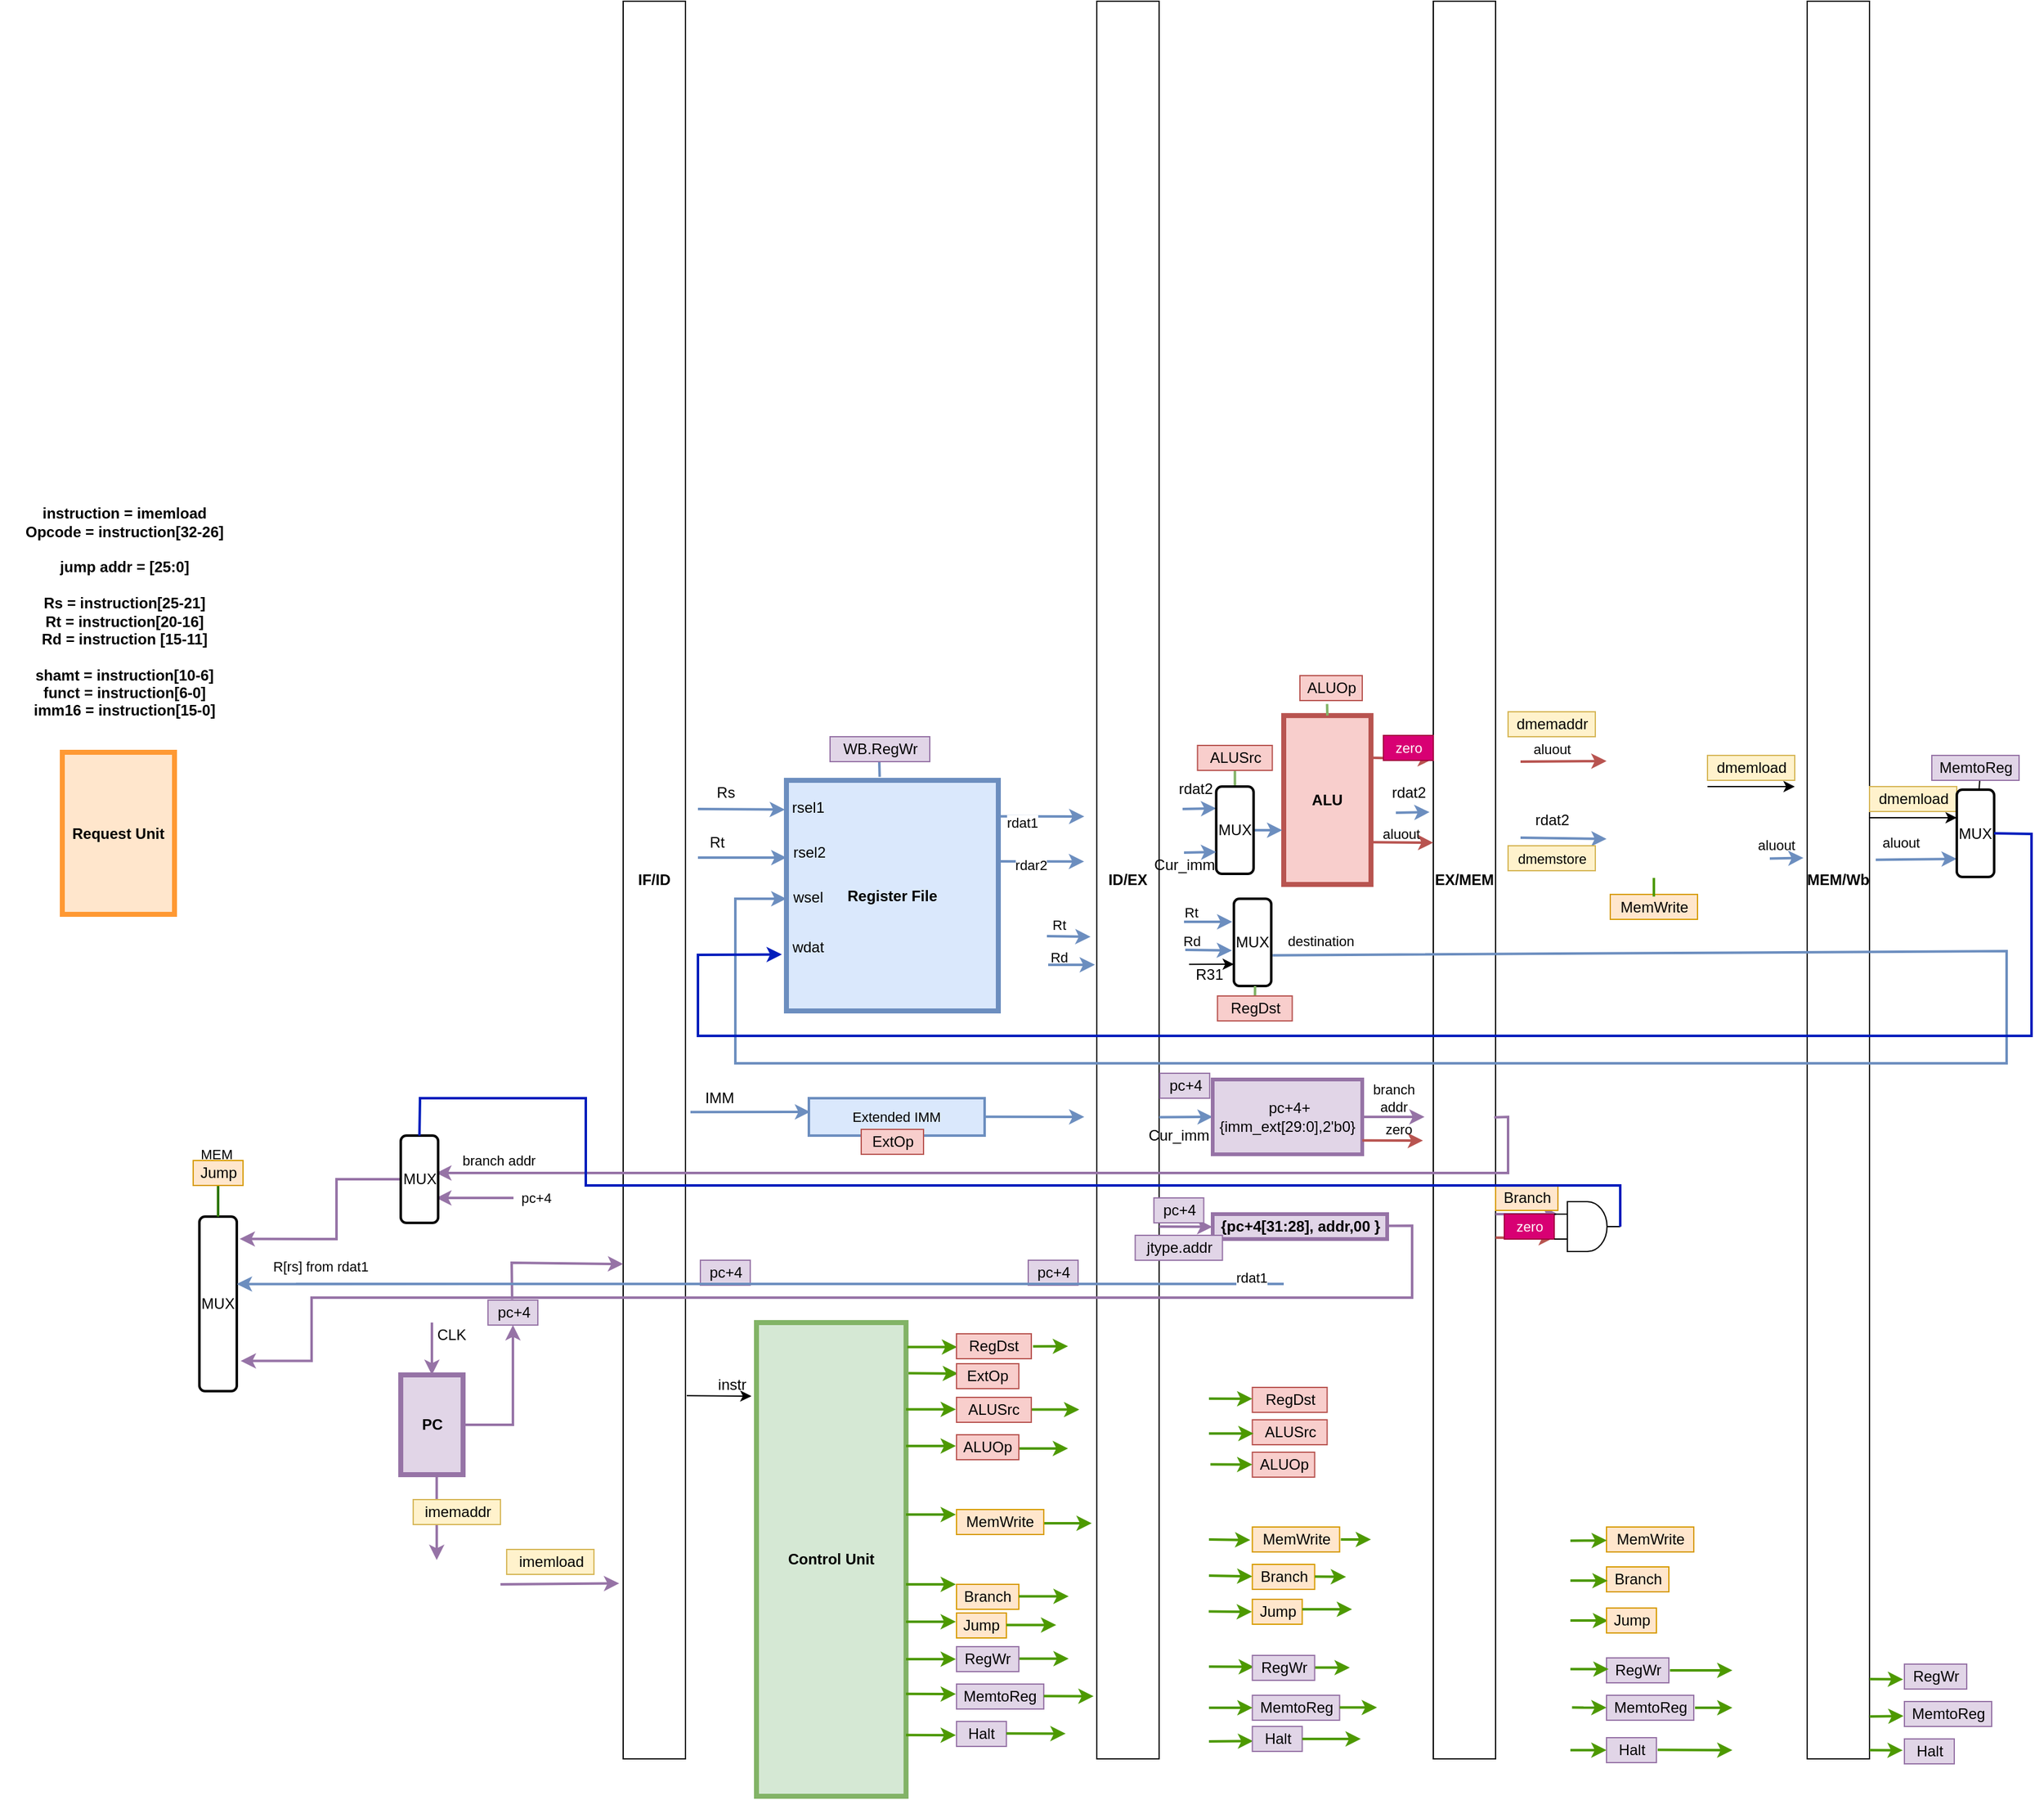 <mxfile version="16.5.5" type="github">
  <diagram id="ZBSky5QGZU4ZRfo___sx" name="Page-1">
    <mxGraphModel dx="2559" dy="2126" grid="1" gridSize="10" guides="1" tooltips="1" connect="1" arrows="1" fold="1" page="1" pageScale="1" pageWidth="850" pageHeight="1100" math="0" shadow="0">
      <root>
        <mxCell id="0" />
        <mxCell id="1" parent="0" />
        <mxCell id="QPjuQyHc1zBI7uoP9U3m-1" value="IF/ID" style="rounded=0;whiteSpace=wrap;html=1;fontStyle=1" parent="1" vertex="1">
          <mxGeometry x="-50" y="-800" width="50" height="1410" as="geometry" />
        </mxCell>
        <mxCell id="QPjuQyHc1zBI7uoP9U3m-2" value="ID/EX" style="rounded=0;whiteSpace=wrap;html=1;fontStyle=1" parent="1" vertex="1">
          <mxGeometry x="330" y="-800" width="50" height="1410" as="geometry" />
        </mxCell>
        <mxCell id="QPjuQyHc1zBI7uoP9U3m-3" value="EX/MEM" style="rounded=0;whiteSpace=wrap;html=1;fontStyle=1" parent="1" vertex="1">
          <mxGeometry x="600" y="-800" width="50" height="1410" as="geometry" />
        </mxCell>
        <mxCell id="QPjuQyHc1zBI7uoP9U3m-4" value="MEM/Wb" style="rounded=0;whiteSpace=wrap;html=1;fontStyle=1" parent="1" vertex="1">
          <mxGeometry x="900" y="-800" width="50" height="1410" as="geometry" />
        </mxCell>
        <mxCell id="QPjuQyHc1zBI7uoP9U3m-7" value="" style="endArrow=classic;html=1;rounded=0;exitX=1.081;exitY=0.671;exitDx=0;exitDy=0;exitPerimeter=0;entryX=0.9;entryY=0.95;entryDx=0;entryDy=0;entryPerimeter=0;" parent="1" target="QPjuQyHc1zBI7uoP9U3m-8" edge="1">
          <mxGeometry width="50" height="50" relative="1" as="geometry">
            <mxPoint x="1.0" y="318.62" as="sourcePoint" />
            <mxPoint x="66.95" y="319" as="targetPoint" />
          </mxGeometry>
        </mxCell>
        <mxCell id="QPjuQyHc1zBI7uoP9U3m-8" value="instr" style="text;html=1;align=center;verticalAlign=middle;resizable=0;points=[];autosize=1;strokeColor=none;fillColor=none;" parent="1" vertex="1">
          <mxGeometry x="16.95" y="300" width="40" height="20" as="geometry" />
        </mxCell>
        <mxCell id="QPjuQyHc1zBI7uoP9U3m-15" value="&lt;b&gt;Control Unit&lt;/b&gt;" style="rounded=0;whiteSpace=wrap;html=1;fillColor=#d5e8d4;strokeColor=#82b366;strokeWidth=4;" parent="1" vertex="1">
          <mxGeometry x="56.95" y="260" width="120" height="380" as="geometry" />
        </mxCell>
        <mxCell id="QPjuQyHc1zBI7uoP9U3m-16" value="" style="endArrow=classic;html=1;rounded=0;strokeColor=#4D9900;strokeWidth=2;" parent="1" edge="1">
          <mxGeometry width="50" height="50" relative="1" as="geometry">
            <mxPoint x="176.95" y="329.58" as="sourcePoint" />
            <mxPoint x="216.95" y="329.58" as="targetPoint" />
          </mxGeometry>
        </mxCell>
        <mxCell id="QPjuQyHc1zBI7uoP9U3m-17" value="" style="endArrow=classic;html=1;rounded=0;strokeColor=#4D9900;strokeWidth=2;" parent="1" edge="1">
          <mxGeometry width="50" height="50" relative="1" as="geometry">
            <mxPoint x="176.95" y="359" as="sourcePoint" />
            <mxPoint x="216.95" y="359" as="targetPoint" />
            <Array as="points">
              <mxPoint x="186.95" y="359" />
            </Array>
          </mxGeometry>
        </mxCell>
        <mxCell id="QPjuQyHc1zBI7uoP9U3m-19" value="" style="endArrow=classic;html=1;rounded=0;strokeColor=#4D9900;strokeWidth=2;" parent="1" edge="1">
          <mxGeometry width="50" height="50" relative="1" as="geometry">
            <mxPoint x="176.95" y="414" as="sourcePoint" />
            <mxPoint x="216.95" y="414" as="targetPoint" />
          </mxGeometry>
        </mxCell>
        <mxCell id="QPjuQyHc1zBI7uoP9U3m-21" value="" style="endArrow=classic;html=1;rounded=0;strokeColor=#4D9900;strokeWidth=2;" parent="1" edge="1">
          <mxGeometry width="50" height="50" relative="1" as="geometry">
            <mxPoint x="176.95" y="470" as="sourcePoint" />
            <mxPoint x="216.95" y="470" as="targetPoint" />
          </mxGeometry>
        </mxCell>
        <mxCell id="QPjuQyHc1zBI7uoP9U3m-22" value="" style="endArrow=classic;html=1;rounded=0;strokeColor=#4D9900;strokeWidth=2;" parent="1" edge="1">
          <mxGeometry width="50" height="50" relative="1" as="geometry">
            <mxPoint x="176.95" y="500" as="sourcePoint" />
            <mxPoint x="216.95" y="500" as="targetPoint" />
          </mxGeometry>
        </mxCell>
        <mxCell id="QPjuQyHc1zBI7uoP9U3m-24" value="RegDst" style="text;html=1;align=center;verticalAlign=middle;resizable=0;points=[];autosize=1;strokeColor=#b85450;fillColor=#f8cecc;" parent="1" vertex="1">
          <mxGeometry x="217.45" y="269" width="60" height="20" as="geometry" />
        </mxCell>
        <mxCell id="QPjuQyHc1zBI7uoP9U3m-29" value="MemtoReg" style="text;html=1;align=center;verticalAlign=middle;resizable=0;points=[];autosize=1;strokeColor=#9673a6;fillColor=#e1d5e7;" parent="1" vertex="1">
          <mxGeometry x="217.45" y="550" width="70" height="20" as="geometry" />
        </mxCell>
        <mxCell id="QPjuQyHc1zBI7uoP9U3m-30" value="" style="endArrow=classic;html=1;rounded=0;strokeColor=#4D9900;strokeWidth=2;" parent="1" edge="1">
          <mxGeometry width="50" height="50" relative="1" as="geometry">
            <mxPoint x="176.95" y="530.0" as="sourcePoint" />
            <mxPoint x="216.95" y="530.0" as="targetPoint" />
          </mxGeometry>
        </mxCell>
        <mxCell id="QPjuQyHc1zBI7uoP9U3m-31" value="Branch" style="text;html=1;align=center;verticalAlign=middle;resizable=0;points=[];autosize=1;strokeColor=#d79b00;fillColor=#ffe6cc;" parent="1" vertex="1">
          <mxGeometry x="217.45" y="470" width="50" height="20" as="geometry" />
        </mxCell>
        <mxCell id="QPjuQyHc1zBI7uoP9U3m-32" value="" style="endArrow=classic;html=1;rounded=0;strokeColor=#4D9900;strokeWidth=2;exitX=1;exitY=0.784;exitDx=0;exitDy=0;exitPerimeter=0;" parent="1" source="QPjuQyHc1zBI7uoP9U3m-15" edge="1">
          <mxGeometry width="50" height="50" relative="1" as="geometry">
            <mxPoint x="181.95" y="558" as="sourcePoint" />
            <mxPoint x="216.95" y="558" as="targetPoint" />
          </mxGeometry>
        </mxCell>
        <mxCell id="QPjuQyHc1zBI7uoP9U3m-33" value="Jump" style="text;html=1;align=center;verticalAlign=middle;resizable=0;points=[];autosize=1;strokeColor=#d79b00;fillColor=#ffe6cc;" parent="1" vertex="1">
          <mxGeometry x="217.45" y="493.0" width="40" height="20" as="geometry" />
        </mxCell>
        <mxCell id="QPjuQyHc1zBI7uoP9U3m-34" value="Halt" style="text;html=1;align=center;verticalAlign=middle;resizable=0;points=[];autosize=1;strokeColor=#9673a6;fillColor=#e1d5e7;" parent="1" vertex="1">
          <mxGeometry x="217.45" y="580" width="40" height="20" as="geometry" />
        </mxCell>
        <mxCell id="QPjuQyHc1zBI7uoP9U3m-35" value="" style="endArrow=classic;html=1;rounded=0;strokeColor=#4D9900;strokeWidth=2;exitX=1;exitY=0.784;exitDx=0;exitDy=0;exitPerimeter=0;" parent="1" edge="1">
          <mxGeometry width="50" height="50" relative="1" as="geometry">
            <mxPoint x="176.95" y="590.92" as="sourcePoint" />
            <mxPoint x="216.95" y="591" as="targetPoint" />
          </mxGeometry>
        </mxCell>
        <mxCell id="QPjuQyHc1zBI7uoP9U3m-36" value="" style="endArrow=classic;html=1;rounded=0;strokeColor=#4D9900;strokeWidth=2;entryX=0.034;entryY=0.396;entryDx=0;entryDy=0;entryPerimeter=0;" parent="1" edge="1">
          <mxGeometry width="50" height="50" relative="1" as="geometry">
            <mxPoint x="178.95" y="300.58" as="sourcePoint" />
            <mxPoint x="218.65" y="300.92" as="targetPoint" />
          </mxGeometry>
        </mxCell>
        <mxCell id="QPjuQyHc1zBI7uoP9U3m-43" value="" style="endArrow=classic;html=1;rounded=0;strokeColor=#4D9900;strokeWidth=2;" parent="1" edge="1">
          <mxGeometry width="50" height="50" relative="1" as="geometry">
            <mxPoint x="177.95" y="279.58" as="sourcePoint" />
            <mxPoint x="217.95" y="279.58" as="targetPoint" />
          </mxGeometry>
        </mxCell>
        <mxCell id="QPjuQyHc1zBI7uoP9U3m-46" value="RegDst" style="text;html=1;align=center;verticalAlign=middle;resizable=0;points=[];autosize=1;strokeColor=#b85450;fillColor=#f8cecc;" parent="1" vertex="1">
          <mxGeometry x="454.82" y="312" width="60" height="20" as="geometry" />
        </mxCell>
        <mxCell id="QPjuQyHc1zBI7uoP9U3m-48" value="ALUSrc" style="text;html=1;align=center;verticalAlign=middle;resizable=0;points=[];autosize=1;strokeColor=#b85450;fillColor=#f8cecc;" parent="1" vertex="1">
          <mxGeometry x="454.82" y="338" width="60" height="20" as="geometry" />
        </mxCell>
        <mxCell id="QPjuQyHc1zBI7uoP9U3m-49" value="ALUOp" style="text;html=1;align=center;verticalAlign=middle;resizable=0;points=[];autosize=1;strokeColor=#b85450;fillColor=#f8cecc;" parent="1" vertex="1">
          <mxGeometry x="454.82" y="364" width="50" height="20" as="geometry" />
        </mxCell>
        <mxCell id="QPjuQyHc1zBI7uoP9U3m-50" value="" style="endArrow=classic;html=1;rounded=0;strokeColor=#4D9900;strokeWidth=2;" parent="1" edge="1">
          <mxGeometry width="50" height="50" relative="1" as="geometry">
            <mxPoint x="420" y="349" as="sourcePoint" />
            <mxPoint x="455.82" y="349.0" as="targetPoint" />
          </mxGeometry>
        </mxCell>
        <mxCell id="QPjuQyHc1zBI7uoP9U3m-53" value="" style="endArrow=classic;html=1;rounded=0;strokeColor=#4D9900;strokeWidth=2;entryX=0;entryY=0.458;entryDx=0;entryDy=0;entryPerimeter=0;" parent="1" target="QPjuQyHc1zBI7uoP9U3m-46" edge="1">
          <mxGeometry width="50" height="50" relative="1" as="geometry">
            <mxPoint x="420" y="321" as="sourcePoint" />
            <mxPoint x="456.82" y="322.0" as="targetPoint" />
          </mxGeometry>
        </mxCell>
        <mxCell id="QPjuQyHc1zBI7uoP9U3m-57" value="" style="endArrow=classic;html=1;rounded=0;strokeColor=#4D9900;strokeWidth=2;entryX=-0.023;entryY=0.522;entryDx=0;entryDy=0;entryPerimeter=0;" parent="1" target="QPjuQyHc1zBI7uoP9U3m-65" edge="1">
          <mxGeometry width="50" height="50" relative="1" as="geometry">
            <mxPoint x="420" y="434" as="sourcePoint" />
            <mxPoint x="455.82" y="434" as="targetPoint" />
          </mxGeometry>
        </mxCell>
        <mxCell id="QPjuQyHc1zBI7uoP9U3m-59" value="" style="endArrow=classic;html=1;rounded=0;strokeColor=#4D9900;strokeWidth=2;" parent="1" target="QPjuQyHc1zBI7uoP9U3m-62" edge="1">
          <mxGeometry width="50" height="50" relative="1" as="geometry">
            <mxPoint x="420" y="463" as="sourcePoint" />
            <mxPoint x="454" y="463" as="targetPoint" />
          </mxGeometry>
        </mxCell>
        <mxCell id="QPjuQyHc1zBI7uoP9U3m-60" value="" style="endArrow=classic;html=1;rounded=0;strokeColor=#4D9900;strokeWidth=2;entryX=-0.008;entryY=0.502;entryDx=0;entryDy=0;entryPerimeter=0;" parent="1" target="QPjuQyHc1zBI7uoP9U3m-63" edge="1">
          <mxGeometry width="50" height="50" relative="1" as="geometry">
            <mxPoint x="419.82" y="491.8" as="sourcePoint" />
            <mxPoint x="459.82" y="491.8" as="targetPoint" />
          </mxGeometry>
        </mxCell>
        <mxCell id="QPjuQyHc1zBI7uoP9U3m-62" value="Branch" style="text;html=1;align=center;verticalAlign=middle;resizable=0;points=[];autosize=1;strokeColor=#d79b00;fillColor=#ffe6cc;" parent="1" vertex="1">
          <mxGeometry x="454.82" y="454" width="50" height="20" as="geometry" />
        </mxCell>
        <mxCell id="QPjuQyHc1zBI7uoP9U3m-63" value="Jump" style="text;html=1;align=center;verticalAlign=middle;resizable=0;points=[];autosize=1;strokeColor=#d79b00;fillColor=#ffe6cc;" parent="1" vertex="1">
          <mxGeometry x="454.82" y="482.0" width="40" height="20" as="geometry" />
        </mxCell>
        <mxCell id="QPjuQyHc1zBI7uoP9U3m-65" value="MemWrite" style="text;html=1;align=center;verticalAlign=middle;resizable=0;points=[];autosize=1;strokeColor=#d79b00;fillColor=#ffe6cc;" parent="1" vertex="1">
          <mxGeometry x="454.82" y="424" width="70" height="20" as="geometry" />
        </mxCell>
        <mxCell id="QPjuQyHc1zBI7uoP9U3m-67" value="" style="endArrow=classic;html=1;rounded=0;strokeColor=#4D9900;strokeWidth=2;" parent="1" edge="1">
          <mxGeometry width="50" height="50" relative="1" as="geometry">
            <mxPoint x="525.82" y="434" as="sourcePoint" />
            <mxPoint x="550" y="434" as="targetPoint" />
            <Array as="points">
              <mxPoint x="550" y="434" />
            </Array>
          </mxGeometry>
        </mxCell>
        <mxCell id="QPjuQyHc1zBI7uoP9U3m-69" value="" style="endArrow=classic;html=1;rounded=0;strokeColor=#4D9900;strokeWidth=2;" parent="1" edge="1">
          <mxGeometry width="50" height="50" relative="1" as="geometry">
            <mxPoint x="505.0" y="463.8" as="sourcePoint" />
            <mxPoint x="530" y="464" as="targetPoint" />
          </mxGeometry>
        </mxCell>
        <mxCell id="QPjuQyHc1zBI7uoP9U3m-70" value="" style="endArrow=classic;html=1;rounded=0;strokeColor=#4D9900;strokeWidth=2;" parent="1" edge="1">
          <mxGeometry width="50" height="50" relative="1" as="geometry">
            <mxPoint x="494.82" y="490" as="sourcePoint" />
            <mxPoint x="534.82" y="490" as="targetPoint" />
          </mxGeometry>
        </mxCell>
        <mxCell id="QPjuQyHc1zBI7uoP9U3m-72" value="MemtoReg" style="text;html=1;align=center;verticalAlign=middle;resizable=0;points=[];autosize=1;strokeColor=#9673a6;fillColor=#e1d5e7;" parent="1" vertex="1">
          <mxGeometry x="454.82" y="559" width="70" height="20" as="geometry" />
        </mxCell>
        <mxCell id="QPjuQyHc1zBI7uoP9U3m-73" value="" style="endArrow=classic;html=1;rounded=0;strokeColor=#4D9900;strokeWidth=2;entryX=0.025;entryY=0.46;entryDx=0;entryDy=0;entryPerimeter=0;" parent="1" target="QPjuQyHc1zBI7uoP9U3m-235" edge="1">
          <mxGeometry width="50" height="50" relative="1" as="geometry">
            <mxPoint x="420" y="536" as="sourcePoint" />
            <mxPoint x="450.82" y="536.41" as="targetPoint" />
          </mxGeometry>
        </mxCell>
        <mxCell id="QPjuQyHc1zBI7uoP9U3m-74" value="" style="endArrow=classic;html=1;rounded=0;strokeColor=#4D9900;strokeWidth=2;" parent="1" edge="1">
          <mxGeometry width="50" height="50" relative="1" as="geometry">
            <mxPoint x="420" y="569" as="sourcePoint" />
            <mxPoint x="455" y="569" as="targetPoint" />
          </mxGeometry>
        </mxCell>
        <mxCell id="QPjuQyHc1zBI7uoP9U3m-78" value="" style="endArrow=classic;html=1;rounded=0;strokeColor=#4D9900;strokeWidth=2;" parent="1" edge="1">
          <mxGeometry width="50" height="50" relative="1" as="geometry">
            <mxPoint x="524.82" y="568.8" as="sourcePoint" />
            <mxPoint x="554.82" y="568.8" as="targetPoint" />
          </mxGeometry>
        </mxCell>
        <mxCell id="QPjuQyHc1zBI7uoP9U3m-79" value="" style="endArrow=classic;html=1;rounded=0;strokeColor=#4D9900;strokeWidth=2;" parent="1" edge="1">
          <mxGeometry width="50" height="50" relative="1" as="geometry">
            <mxPoint x="503.0" y="536.8" as="sourcePoint" />
            <mxPoint x="533" y="536.8" as="targetPoint" />
          </mxGeometry>
        </mxCell>
        <mxCell id="QPjuQyHc1zBI7uoP9U3m-82" value="Branch" style="text;html=1;align=center;verticalAlign=middle;resizable=0;points=[];autosize=1;strokeColor=#d79b00;fillColor=#ffe6cc;" parent="1" vertex="1">
          <mxGeometry x="739" y="456" width="50" height="20" as="geometry" />
        </mxCell>
        <mxCell id="QPjuQyHc1zBI7uoP9U3m-84" value="MemWrite" style="text;html=1;align=center;verticalAlign=middle;resizable=0;points=[];autosize=1;strokeColor=#d79b00;fillColor=#ffe6cc;" parent="1" vertex="1">
          <mxGeometry x="739" y="424" width="70" height="20" as="geometry" />
        </mxCell>
        <mxCell id="QPjuQyHc1zBI7uoP9U3m-85" value="RegWr" style="text;html=1;align=center;verticalAlign=middle;resizable=0;points=[];autosize=1;strokeColor=#9673a6;fillColor=#e1d5e7;" parent="1" vertex="1">
          <mxGeometry x="739" y="529" width="50" height="20" as="geometry" />
        </mxCell>
        <mxCell id="QPjuQyHc1zBI7uoP9U3m-86" value="MemtoReg" style="text;html=1;align=center;verticalAlign=middle;resizable=0;points=[];autosize=1;strokeColor=#9673a6;fillColor=#e1d5e7;" parent="1" vertex="1">
          <mxGeometry x="739" y="559" width="70" height="20" as="geometry" />
        </mxCell>
        <mxCell id="QPjuQyHc1zBI7uoP9U3m-87" value="" style="endArrow=classic;html=1;rounded=0;strokeColor=#4D9900;strokeWidth=2;" parent="1" edge="1">
          <mxGeometry width="50" height="50" relative="1" as="geometry">
            <mxPoint x="275.95" y="329.8" as="sourcePoint" />
            <mxPoint x="315.95" y="329.8" as="targetPoint" />
          </mxGeometry>
        </mxCell>
        <mxCell id="QPjuQyHc1zBI7uoP9U3m-88" value="" style="endArrow=classic;html=1;rounded=0;strokeColor=#4D9900;strokeWidth=2;" parent="1" edge="1">
          <mxGeometry width="50" height="50" relative="1" as="geometry">
            <mxPoint x="266.95" y="361" as="sourcePoint" />
            <mxPoint x="306.95" y="361" as="targetPoint" />
            <Array as="points">
              <mxPoint x="276.95" y="361" />
            </Array>
          </mxGeometry>
        </mxCell>
        <mxCell id="QPjuQyHc1zBI7uoP9U3m-90" value="" style="endArrow=classic;html=1;rounded=0;strokeColor=#4D9900;strokeWidth=2;" parent="1" edge="1">
          <mxGeometry width="50" height="50" relative="1" as="geometry">
            <mxPoint x="285.95" y="421" as="sourcePoint" />
            <mxPoint x="325.95" y="421" as="targetPoint" />
          </mxGeometry>
        </mxCell>
        <mxCell id="QPjuQyHc1zBI7uoP9U3m-92" value="" style="endArrow=classic;html=1;rounded=0;strokeColor=#4D9900;strokeWidth=2;" parent="1" edge="1">
          <mxGeometry width="50" height="50" relative="1" as="geometry">
            <mxPoint x="267.45" y="479.66" as="sourcePoint" />
            <mxPoint x="307.45" y="479.66" as="targetPoint" />
          </mxGeometry>
        </mxCell>
        <mxCell id="QPjuQyHc1zBI7uoP9U3m-93" value="" style="endArrow=classic;html=1;rounded=0;strokeColor=#4D9900;strokeWidth=2;" parent="1" edge="1">
          <mxGeometry width="50" height="50" relative="1" as="geometry">
            <mxPoint x="257.45" y="502.66" as="sourcePoint" />
            <mxPoint x="297.45" y="502.66" as="targetPoint" />
          </mxGeometry>
        </mxCell>
        <mxCell id="QPjuQyHc1zBI7uoP9U3m-94" value="" style="endArrow=classic;html=1;rounded=0;strokeColor=#4D9900;strokeWidth=2;" parent="1" edge="1">
          <mxGeometry width="50" height="50" relative="1" as="geometry">
            <mxPoint x="267.45" y="529.66" as="sourcePoint" />
            <mxPoint x="307.45" y="529.66" as="targetPoint" />
          </mxGeometry>
        </mxCell>
        <mxCell id="QPjuQyHc1zBI7uoP9U3m-95" value="" style="endArrow=classic;html=1;rounded=0;strokeColor=#4D9900;strokeWidth=2;exitX=1;exitY=0.784;exitDx=0;exitDy=0;exitPerimeter=0;" parent="1" edge="1">
          <mxGeometry width="50" height="50" relative="1" as="geometry">
            <mxPoint x="287.45" y="559.66" as="sourcePoint" />
            <mxPoint x="327.45" y="559.74" as="targetPoint" />
          </mxGeometry>
        </mxCell>
        <mxCell id="QPjuQyHc1zBI7uoP9U3m-97" value="" style="endArrow=classic;html=1;rounded=0;strokeColor=#4D9900;strokeWidth=2;exitX=1.023;exitY=0.506;exitDx=0;exitDy=0;exitPerimeter=0;" parent="1" source="QPjuQyHc1zBI7uoP9U3m-24" edge="1">
          <mxGeometry width="50" height="50" relative="1" as="geometry">
            <mxPoint x="284.95" y="278.58" as="sourcePoint" />
            <mxPoint x="306.95" y="279" as="targetPoint" />
          </mxGeometry>
        </mxCell>
        <mxCell id="QPjuQyHc1zBI7uoP9U3m-99" value="" style="endArrow=classic;html=1;rounded=0;strokeColor=#4D9900;strokeWidth=2;entryX=0.004;entryY=0.538;entryDx=0;entryDy=0;entryPerimeter=0;" parent="1" target="QPjuQyHc1zBI7uoP9U3m-84" edge="1">
          <mxGeometry width="50" height="50" relative="1" as="geometry">
            <mxPoint x="710" y="435" as="sourcePoint" />
            <mxPoint x="740" y="433" as="targetPoint" />
          </mxGeometry>
        </mxCell>
        <mxCell id="QPjuQyHc1zBI7uoP9U3m-101" value="" style="endArrow=classic;html=1;rounded=0;strokeColor=#4D9900;strokeWidth=2;entryX=0.018;entryY=0.554;entryDx=0;entryDy=0;entryPerimeter=0;" parent="1" target="QPjuQyHc1zBI7uoP9U3m-82" edge="1">
          <mxGeometry width="50" height="50" relative="1" as="geometry">
            <mxPoint x="710" y="467" as="sourcePoint" />
            <mxPoint x="741" y="469" as="targetPoint" />
          </mxGeometry>
        </mxCell>
        <mxCell id="QPjuQyHc1zBI7uoP9U3m-102" value="" style="endArrow=classic;html=1;rounded=0;strokeColor=#4D9900;strokeWidth=2;entryX=0.031;entryY=0.504;entryDx=0;entryDy=0;entryPerimeter=0;" parent="1" target="QPjuQyHc1zBI7uoP9U3m-108" edge="1">
          <mxGeometry width="50" height="50" relative="1" as="geometry">
            <mxPoint x="710" y="499" as="sourcePoint" />
            <mxPoint x="739" y="498.8" as="targetPoint" />
          </mxGeometry>
        </mxCell>
        <mxCell id="QPjuQyHc1zBI7uoP9U3m-108" value="Jump" style="text;html=1;align=center;verticalAlign=middle;resizable=0;points=[];autosize=1;strokeColor=#d79b00;fillColor=#ffe6cc;" parent="1" vertex="1">
          <mxGeometry x="739" y="489.0" width="40" height="20" as="geometry" />
        </mxCell>
        <mxCell id="QPjuQyHc1zBI7uoP9U3m-109" value="" style="endArrow=classic;html=1;rounded=0;strokeColor=#4D9900;strokeWidth=2;entryX=0.033;entryY=0.45;entryDx=0;entryDy=0;entryPerimeter=0;" parent="1" target="QPjuQyHc1zBI7uoP9U3m-85" edge="1">
          <mxGeometry width="50" height="50" relative="1" as="geometry">
            <mxPoint x="710" y="538" as="sourcePoint" />
            <mxPoint x="750" y="529" as="targetPoint" />
            <Array as="points">
              <mxPoint x="720" y="538" />
            </Array>
          </mxGeometry>
        </mxCell>
        <mxCell id="QPjuQyHc1zBI7uoP9U3m-110" value="" style="endArrow=classic;html=1;rounded=0;strokeColor=#4D9900;strokeWidth=2;exitX=1.046;exitY=0.877;exitDx=0;exitDy=0;exitPerimeter=0;" parent="1" target="QPjuQyHc1zBI7uoP9U3m-86" edge="1">
          <mxGeometry width="50" height="50" relative="1" as="geometry">
            <mxPoint x="711.3" y="568.8" as="sourcePoint" />
            <mxPoint x="739" y="568.94" as="targetPoint" />
          </mxGeometry>
        </mxCell>
        <mxCell id="QPjuQyHc1zBI7uoP9U3m-112" value="" style="endArrow=classic;html=1;rounded=0;strokeColor=#4D9900;strokeWidth=2;exitX=1.014;exitY=0.5;exitDx=0;exitDy=0;exitPerimeter=0;" parent="1" source="QPjuQyHc1zBI7uoP9U3m-86" edge="1">
          <mxGeometry width="50" height="50" relative="1" as="geometry">
            <mxPoint x="775" y="550" as="sourcePoint" />
            <mxPoint x="840" y="569" as="targetPoint" />
          </mxGeometry>
        </mxCell>
        <mxCell id="QPjuQyHc1zBI7uoP9U3m-113" value="" style="endArrow=classic;html=1;rounded=0;strokeColor=#4D9900;strokeWidth=2;exitX=1.017;exitY=0.5;exitDx=0;exitDy=0;exitPerimeter=0;" parent="1" source="QPjuQyHc1zBI7uoP9U3m-85" edge="1">
          <mxGeometry width="50" height="50" relative="1" as="geometry">
            <mxPoint x="872.98" y="579" as="sourcePoint" />
            <mxPoint x="840" y="539" as="targetPoint" />
          </mxGeometry>
        </mxCell>
        <mxCell id="QPjuQyHc1zBI7uoP9U3m-114" value="RegWr" style="text;html=1;align=center;verticalAlign=middle;resizable=0;points=[];autosize=1;strokeColor=#9673a6;fillColor=#e1d5e7;" parent="1" vertex="1">
          <mxGeometry x="978" y="534" width="50" height="20" as="geometry" />
        </mxCell>
        <mxCell id="QPjuQyHc1zBI7uoP9U3m-115" value="MemtoReg" style="text;html=1;align=center;verticalAlign=middle;resizable=0;points=[];autosize=1;strokeColor=#9673a6;fillColor=#e1d5e7;" parent="1" vertex="1">
          <mxGeometry x="978" y="564" width="70" height="20" as="geometry" />
        </mxCell>
        <mxCell id="QPjuQyHc1zBI7uoP9U3m-116" value="" style="endArrow=classic;html=1;rounded=0;strokeColor=#4D9900;strokeWidth=2;entryX=-0.01;entryY=0.582;entryDx=0;entryDy=0;entryPerimeter=0;" parent="1" target="QPjuQyHc1zBI7uoP9U3m-115" edge="1">
          <mxGeometry width="50" height="50" relative="1" as="geometry">
            <mxPoint x="950" y="576" as="sourcePoint" />
            <mxPoint x="983.98" y="575.2" as="targetPoint" />
          </mxGeometry>
        </mxCell>
        <mxCell id="QPjuQyHc1zBI7uoP9U3m-117" value="" style="endArrow=classic;html=1;rounded=0;strokeColor=#4D9900;strokeWidth=2;entryX=-0.021;entryY=0.61;entryDx=0;entryDy=0;entryPerimeter=0;" parent="1" target="QPjuQyHc1zBI7uoP9U3m-114" edge="1">
          <mxGeometry width="50" height="50" relative="1" as="geometry">
            <mxPoint x="950" y="546" as="sourcePoint" />
            <mxPoint x="982.98" y="544" as="targetPoint" />
          </mxGeometry>
        </mxCell>
        <mxCell id="QPjuQyHc1zBI7uoP9U3m-119" value="" style="endArrow=classic;html=1;rounded=0;strokeColor=#4D9900;strokeWidth=2;entryX=-0.049;entryY=0.888;entryDx=0;entryDy=0;entryPerimeter=0;" parent="1" edge="1">
          <mxGeometry width="50" height="50" relative="1" as="geometry">
            <mxPoint x="257.45" y="589.66" as="sourcePoint" />
            <mxPoint x="305.0" y="589.74" as="targetPoint" />
          </mxGeometry>
        </mxCell>
        <mxCell id="QPjuQyHc1zBI7uoP9U3m-120" value="" style="endArrow=classic;html=1;rounded=0;strokeColor=#4D9900;strokeWidth=2;entryX=0.016;entryY=0.586;entryDx=0;entryDy=0;entryPerimeter=0;" parent="1" target="QPjuQyHc1zBI7uoP9U3m-121" edge="1">
          <mxGeometry width="50" height="50" relative="1" as="geometry">
            <mxPoint x="420" y="596" as="sourcePoint" />
            <mxPoint x="455.82" y="592" as="targetPoint" />
          </mxGeometry>
        </mxCell>
        <mxCell id="QPjuQyHc1zBI7uoP9U3m-121" value="Halt" style="text;html=1;align=center;verticalAlign=middle;resizable=0;points=[];autosize=1;strokeColor=#9673a6;fillColor=#e1d5e7;" parent="1" vertex="1">
          <mxGeometry x="454.82" y="584" width="40" height="20" as="geometry" />
        </mxCell>
        <mxCell id="QPjuQyHc1zBI7uoP9U3m-123" value="" style="endArrow=classic;html=1;rounded=0;strokeColor=#4D9900;strokeWidth=2;" parent="1" edge="1">
          <mxGeometry width="50" height="50" relative="1" as="geometry">
            <mxPoint x="494.82" y="594" as="sourcePoint" />
            <mxPoint x="541.82" y="594" as="targetPoint" />
          </mxGeometry>
        </mxCell>
        <mxCell id="QPjuQyHc1zBI7uoP9U3m-126" value="" style="endArrow=classic;html=1;rounded=0;strokeColor=#4D9900;strokeWidth=2;" parent="1" target="QPjuQyHc1zBI7uoP9U3m-127" edge="1">
          <mxGeometry width="50" height="50" relative="1" as="geometry">
            <mxPoint x="710" y="603" as="sourcePoint" />
            <mxPoint x="737" y="592" as="targetPoint" />
          </mxGeometry>
        </mxCell>
        <mxCell id="QPjuQyHc1zBI7uoP9U3m-127" value="Halt" style="text;html=1;align=center;verticalAlign=middle;resizable=0;points=[];autosize=1;strokeColor=#9673a6;fillColor=#e1d5e7;" parent="1" vertex="1">
          <mxGeometry x="739" y="593" width="40" height="20" as="geometry" />
        </mxCell>
        <mxCell id="QPjuQyHc1zBI7uoP9U3m-128" value="" style="endArrow=classic;html=1;rounded=0;strokeColor=#4D9900;strokeWidth=2;" parent="1" edge="1">
          <mxGeometry width="50" height="50" relative="1" as="geometry">
            <mxPoint x="780" y="602.8" as="sourcePoint" />
            <mxPoint x="840" y="603" as="targetPoint" />
          </mxGeometry>
        </mxCell>
        <mxCell id="QPjuQyHc1zBI7uoP9U3m-129" value="" style="endArrow=classic;html=1;rounded=0;strokeColor=#4D9900;strokeWidth=2;entryX=-0.034;entryY=0.458;entryDx=0;entryDy=0;entryPerimeter=0;" parent="1" target="QPjuQyHc1zBI7uoP9U3m-130" edge="1">
          <mxGeometry width="50" height="50" relative="1" as="geometry">
            <mxPoint x="950" y="603" as="sourcePoint" />
            <mxPoint x="978" y="602" as="targetPoint" />
          </mxGeometry>
        </mxCell>
        <mxCell id="QPjuQyHc1zBI7uoP9U3m-130" value="Halt" style="text;html=1;align=center;verticalAlign=middle;resizable=0;points=[];autosize=1;strokeColor=#9673a6;fillColor=#e1d5e7;" parent="1" vertex="1">
          <mxGeometry x="978" y="594" width="40" height="20" as="geometry" />
        </mxCell>
        <mxCell id="QPjuQyHc1zBI7uoP9U3m-134" value="&lt;b&gt;PC&lt;/b&gt;" style="rounded=0;whiteSpace=wrap;html=1;fillColor=#e1d5e7;strokeColor=#9673a6;strokeWidth=4;" parent="1" vertex="1">
          <mxGeometry x="-228.45" y="302" width="50" height="80" as="geometry" />
        </mxCell>
        <mxCell id="QPjuQyHc1zBI7uoP9U3m-136" value="" style="endArrow=classic;html=1;rounded=0;fontColor=#000000;strokeColor=#9673a6;strokeWidth=2;entryX=0.5;entryY=0;entryDx=0;entryDy=0;fillColor=#e1d5e7;" parent="1" target="QPjuQyHc1zBI7uoP9U3m-134" edge="1">
          <mxGeometry width="50" height="50" relative="1" as="geometry">
            <mxPoint x="-203.45" y="260" as="sourcePoint" />
            <mxPoint x="241.55" y="230" as="targetPoint" />
          </mxGeometry>
        </mxCell>
        <mxCell id="QPjuQyHc1zBI7uoP9U3m-137" value="CLK" style="text;html=1;align=center;verticalAlign=middle;resizable=0;points=[];autosize=1;strokeColor=none;fillColor=none;fontColor=#000000;" parent="1" vertex="1">
          <mxGeometry x="-208.45" y="260" width="40" height="20" as="geometry" />
        </mxCell>
        <mxCell id="QPjuQyHc1zBI7uoP9U3m-138" value="" style="endArrow=classic;html=1;rounded=0;fontColor=#000000;strokeColor=#9673a6;strokeWidth=2;fillColor=#e1d5e7;entryX=0.048;entryY=0.017;entryDx=0;entryDy=0;entryPerimeter=0;" parent="1" edge="1">
          <mxGeometry width="50" height="50" relative="1" as="geometry">
            <mxPoint x="-199.63" y="380" as="sourcePoint" />
            <mxPoint x="-199.59" y="450.51" as="targetPoint" />
          </mxGeometry>
        </mxCell>
        <mxCell id="QPjuQyHc1zBI7uoP9U3m-140" value="" style="endArrow=classic;html=1;rounded=0;fontColor=#000000;strokeColor=#9673a6;strokeWidth=2;fillColor=#e1d5e7;entryX=-0.095;entryY=0.842;entryDx=0;entryDy=0;entryPerimeter=0;exitX=1;exitY=0.5;exitDx=0;exitDy=0;" parent="1" edge="1">
          <mxGeometry width="50" height="50" relative="1" as="geometry">
            <mxPoint x="-148.45" y="470" as="sourcePoint" />
            <mxPoint x="-53.2" y="469.24" as="targetPoint" />
          </mxGeometry>
        </mxCell>
        <mxCell id="QPjuQyHc1zBI7uoP9U3m-142" value="imemload" style="text;html=1;align=center;verticalAlign=middle;resizable=0;points=[];autosize=1;fillColor=#fff2cc;strokeColor=#d6b656;" parent="1" vertex="1">
          <mxGeometry x="-143.45" y="442" width="70" height="20" as="geometry" />
        </mxCell>
        <mxCell id="QPjuQyHc1zBI7uoP9U3m-144" value="&lt;div&gt;instruction = imemload&lt;/div&gt;&lt;div&gt;Opcode = instruction[32-26]&lt;/div&gt;&lt;div&gt;&lt;br&gt;&lt;/div&gt;&lt;div&gt;jump addr = [25:0]&lt;br&gt;&lt;/div&gt;&lt;div&gt;&lt;br&gt;&lt;/div&gt;&lt;div&gt;Rs = instruction[25-21]&lt;/div&gt;&lt;div&gt;Rt = instruction[20-16]&lt;/div&gt;&lt;div&gt;Rd = instruction [15-11]&lt;/div&gt;&lt;div&gt;&lt;br&gt;&lt;/div&gt;&lt;div&gt;&lt;div&gt;shamt = instruction[10-6]&lt;/div&gt;&lt;div&gt;funct = instruction[6-0]&lt;br&gt;&lt;/div&gt;&lt;div&gt;imm16 = instruction[15-0]&lt;/div&gt;&lt;div&gt;&lt;br&gt;&lt;/div&gt;&lt;/div&gt;&lt;div&gt;&lt;br&gt;&lt;/div&gt;&lt;div&gt;&lt;br&gt;&lt;/div&gt;&lt;div&gt;&lt;br&gt;&lt;/div&gt;&lt;div&gt;&lt;br&gt;&lt;/div&gt;" style="text;html=1;strokeColor=none;fillColor=none;align=center;verticalAlign=middle;whiteSpace=wrap;rounded=0;fontStyle=1" parent="1" vertex="1">
          <mxGeometry x="-550" y="-289" width="200" height="30" as="geometry" />
        </mxCell>
        <mxCell id="QPjuQyHc1zBI7uoP9U3m-145" value="" style="endArrow=classic;html=1;rounded=0;strokeColor=#9673a6;fontColor=#000000;strokeWidth=2;fillColor=#e1d5e7;exitX=1;exitY=0.5;exitDx=0;exitDy=0;" parent="1" source="QPjuQyHc1zBI7uoP9U3m-134" edge="1">
          <mxGeometry width="50" height="50" relative="1" as="geometry">
            <mxPoint x="101.55" y="462" as="sourcePoint" />
            <mxPoint x="-138.45" y="262" as="targetPoint" />
            <Array as="points">
              <mxPoint x="-138.45" y="342" />
            </Array>
          </mxGeometry>
        </mxCell>
        <mxCell id="QPjuQyHc1zBI7uoP9U3m-146" value="pc+4" style="text;html=1;align=center;verticalAlign=middle;resizable=0;points=[];autosize=1;strokeColor=#9673a6;fillColor=#e1d5e7;" parent="1" vertex="1">
          <mxGeometry x="-158.45" y="242" width="40" height="20" as="geometry" />
        </mxCell>
        <mxCell id="QPjuQyHc1zBI7uoP9U3m-147" value="" style="endArrow=classic;html=1;rounded=0;strokeColor=#9673a6;fontColor=#000000;strokeWidth=2;fillColor=#e1d5e7;exitX=0.484;exitY=-0.038;exitDx=0;exitDy=0;exitPerimeter=0;entryX=-0.031;entryY=0.632;entryDx=0;entryDy=0;entryPerimeter=0;" parent="1" source="QPjuQyHc1zBI7uoP9U3m-146" edge="1">
          <mxGeometry width="50" height="50" relative="1" as="geometry">
            <mxPoint x="231.55" y="292" as="sourcePoint" />
            <mxPoint x="-50.0" y="213.04" as="targetPoint" />
            <Array as="points">
              <mxPoint x="-139.45" y="212" />
            </Array>
          </mxGeometry>
        </mxCell>
        <mxCell id="QPjuQyHc1zBI7uoP9U3m-160" value="&lt;b&gt;Register File&lt;/b&gt;" style="rounded=0;whiteSpace=wrap;html=1;fillColor=#dae8fc;strokeColor=#6c8ebf;strokeWidth=4;" parent="1" vertex="1">
          <mxGeometry x="81" y="-175" width="170" height="185" as="geometry" />
        </mxCell>
        <mxCell id="QPjuQyHc1zBI7uoP9U3m-174" value="" style="endArrow=classic;html=1;rounded=0;strokeWidth=2;fillColor=#dae8fc;strokeColor=#6c8ebf;entryX=-0.007;entryY=0.127;entryDx=0;entryDy=0;entryPerimeter=0;" parent="1" target="QPjuQyHc1zBI7uoP9U3m-160" edge="1">
          <mxGeometry width="50" height="50" relative="1" as="geometry">
            <mxPoint x="10" y="-152" as="sourcePoint" />
            <mxPoint x="80" y="-150" as="targetPoint" />
          </mxGeometry>
        </mxCell>
        <mxCell id="QPjuQyHc1zBI7uoP9U3m-175" value="Rs" style="text;html=1;align=center;verticalAlign=middle;resizable=0;points=[];autosize=1;strokeColor=none;fillColor=none;fontColor=#000000;" parent="1" vertex="1">
          <mxGeometry x="16.95" y="-175" width="30" height="20" as="geometry" />
        </mxCell>
        <mxCell id="QPjuQyHc1zBI7uoP9U3m-176" value="" style="endArrow=classic;html=1;rounded=0;strokeWidth=2;fillColor=#dae8fc;strokeColor=#6c8ebf;" parent="1" edge="1">
          <mxGeometry width="50" height="50" relative="1" as="geometry">
            <mxPoint x="10" y="-113" as="sourcePoint" />
            <mxPoint x="81" y="-113" as="targetPoint" />
            <Array as="points">
              <mxPoint x="81" y="-113" />
            </Array>
          </mxGeometry>
        </mxCell>
        <mxCell id="QPjuQyHc1zBI7uoP9U3m-177" value="Rt" style="text;html=1;align=center;verticalAlign=middle;resizable=0;points=[];autosize=1;strokeColor=none;fillColor=none;fontColor=#000000;" parent="1" vertex="1">
          <mxGeometry x="10" y="-135" width="30" height="20" as="geometry" />
        </mxCell>
        <mxCell id="QPjuQyHc1zBI7uoP9U3m-181" value="MUX" style="rounded=1;whiteSpace=wrap;html=1;strokeWidth=2;" parent="1" vertex="1">
          <mxGeometry x="440" y="-80" width="30" height="70" as="geometry" />
        </mxCell>
        <mxCell id="QPjuQyHc1zBI7uoP9U3m-183" value="" style="endArrow=none;html=1;rounded=0;fontColor=#000000;strokeColor=#82b366;strokeWidth=2;fillColor=#d5e8d4;entryX=0.5;entryY=1;entryDx=0;entryDy=0;" parent="1" source="QPjuQyHc1zBI7uoP9U3m-233" edge="1">
          <mxGeometry width="50" height="50" relative="1" as="geometry">
            <mxPoint x="480" y="10" as="sourcePoint" />
            <mxPoint x="457.0" y="-10" as="targetPoint" />
          </mxGeometry>
        </mxCell>
        <mxCell id="QPjuQyHc1zBI7uoP9U3m-187" value="" style="endArrow=classic;html=1;rounded=0;exitX=0.101;exitY=0.079;exitDx=0;exitDy=0;exitPerimeter=0;entryX=0;entryY=0.75;entryDx=0;entryDy=0;" parent="1" source="QPjuQyHc1zBI7uoP9U3m-188" target="QPjuQyHc1zBI7uoP9U3m-181" edge="1">
          <mxGeometry width="50" height="50" relative="1" as="geometry">
            <mxPoint x="320" y="150" as="sourcePoint" />
            <mxPoint x="370" y="100" as="targetPoint" />
          </mxGeometry>
        </mxCell>
        <mxCell id="QPjuQyHc1zBI7uoP9U3m-188" value="R31" style="text;html=1;align=center;verticalAlign=middle;resizable=0;points=[];autosize=1;strokeColor=none;fillColor=none;" parent="1" vertex="1">
          <mxGeometry x="400" y="-29" width="40" height="20" as="geometry" />
        </mxCell>
        <mxCell id="QPjuQyHc1zBI7uoP9U3m-190" value="" style="endArrow=classic;html=1;rounded=0;entryX=1;entryY=1;entryDx=0;entryDy=0;strokeColor=#6c8ebf;strokeWidth=2;fillColor=#dae8fc;" parent="1" target="QPjuQyHc1zBI7uoP9U3m-194" edge="1">
          <mxGeometry width="50" height="50" relative="1" as="geometry">
            <mxPoint x="290" y="-50" as="sourcePoint" />
            <mxPoint x="370" y="40" as="targetPoint" />
          </mxGeometry>
        </mxCell>
        <mxCell id="QPjuQyHc1zBI7uoP9U3m-192" value="" style="endArrow=classic;html=1;rounded=0;entryX=-0.025;entryY=0.431;entryDx=0;entryDy=0;entryPerimeter=0;strokeColor=#6c8ebf;strokeWidth=2;fillColor=#dae8fc;" parent="1" edge="1">
          <mxGeometry width="50" height="50" relative="1" as="geometry">
            <mxPoint x="291" y="-27" as="sourcePoint" />
            <mxPoint x="328.5" y="-27.07" as="targetPoint" />
          </mxGeometry>
        </mxCell>
        <mxCell id="QPjuQyHc1zBI7uoP9U3m-194" value="Rt" style="text;html=1;strokeColor=none;fillColor=none;align=center;verticalAlign=middle;whiteSpace=wrap;rounded=0;fontFamily=Helvetica;fontSize=11;fontColor=default;" parent="1" vertex="1">
          <mxGeometry x="275" y="-69.47" width="50" height="20" as="geometry" />
        </mxCell>
        <mxCell id="QPjuQyHc1zBI7uoP9U3m-195" value="Rd" style="text;html=1;strokeColor=none;fillColor=none;align=center;verticalAlign=middle;whiteSpace=wrap;rounded=0;fontFamily=Helvetica;fontSize=11;fontColor=default;" parent="1" vertex="1">
          <mxGeometry x="280" y="-45" width="40" height="23" as="geometry" />
        </mxCell>
        <mxCell id="QPjuQyHc1zBI7uoP9U3m-196" value="" style="endArrow=classic;html=1;rounded=0;entryX=-0.025;entryY=0.431;entryDx=0;entryDy=0;entryPerimeter=0;strokeColor=#6c8ebf;strokeWidth=2;fillColor=#dae8fc;" parent="1" edge="1">
          <mxGeometry width="50" height="50" relative="1" as="geometry">
            <mxPoint x="400" y="-61.47" as="sourcePoint" />
            <mxPoint x="438.75" y="-61.51" as="targetPoint" />
          </mxGeometry>
        </mxCell>
        <mxCell id="QPjuQyHc1zBI7uoP9U3m-197" value="" style="endArrow=classic;html=1;rounded=0;entryX=-0.025;entryY=0.431;entryDx=0;entryDy=0;entryPerimeter=0;strokeColor=#6c8ebf;strokeWidth=2;fillColor=#dae8fc;" parent="1" edge="1">
          <mxGeometry width="50" height="50" relative="1" as="geometry">
            <mxPoint x="401" y="-39" as="sourcePoint" />
            <mxPoint x="438.5" y="-38.54" as="targetPoint" />
          </mxGeometry>
        </mxCell>
        <mxCell id="QPjuQyHc1zBI7uoP9U3m-198" value="Rt" style="text;html=1;strokeColor=none;fillColor=none;align=center;verticalAlign=middle;whiteSpace=wrap;rounded=0;fontFamily=Helvetica;fontSize=11;fontColor=default;" parent="1" vertex="1">
          <mxGeometry x="385.82" y="-73.53" width="40" height="8.53" as="geometry" />
        </mxCell>
        <mxCell id="QPjuQyHc1zBI7uoP9U3m-199" value="Rd" style="text;html=1;strokeColor=none;fillColor=none;align=center;verticalAlign=middle;whiteSpace=wrap;rounded=0;fontFamily=Helvetica;fontSize=11;fontColor=default;" parent="1" vertex="1">
          <mxGeometry x="387" y="-51.47" width="38.82" height="10" as="geometry" />
        </mxCell>
        <mxCell id="QPjuQyHc1zBI7uoP9U3m-201" value="destination" style="text;html=1;strokeColor=none;fillColor=none;align=center;verticalAlign=middle;whiteSpace=wrap;rounded=0;fontFamily=Helvetica;fontSize=11;fontColor=default;" parent="1" vertex="1">
          <mxGeometry x="480" y="-61.47" width="60" height="30" as="geometry" />
        </mxCell>
        <mxCell id="QPjuQyHc1zBI7uoP9U3m-214" value="" style="endArrow=classic;html=1;rounded=0;labelBackgroundColor=default;fontFamily=Helvetica;fontSize=11;fontColor=default;strokeColor=#6c8ebf;strokeWidth=2;fillColor=#dae8fc;shape=connector;exitX=1.037;exitY=0.619;exitDx=0;exitDy=0;exitPerimeter=0;" parent="1" edge="1">
          <mxGeometry width="50" height="50" relative="1" as="geometry">
            <mxPoint x="471.11" y="-34.67" as="sourcePoint" />
            <mxPoint x="81" y="-80" as="targetPoint" />
            <Array as="points">
              <mxPoint x="1060" y="-38" />
              <mxPoint x="1060" y="52" />
              <mxPoint x="280" y="52" />
              <mxPoint x="40" y="52" />
              <mxPoint x="40" y="-80" />
            </Array>
          </mxGeometry>
        </mxCell>
        <mxCell id="QPjuQyHc1zBI7uoP9U3m-216" value="Extended IMM" style="text;html=1;strokeColor=#6c8ebf;fillColor=#dae8fc;align=center;verticalAlign=middle;whiteSpace=wrap;rounded=0;fontFamily=Helvetica;fontSize=11;strokeWidth=2;" parent="1" vertex="1">
          <mxGeometry x="99" y="80" width="141" height="30" as="geometry" />
        </mxCell>
        <mxCell id="QPjuQyHc1zBI7uoP9U3m-220" value="" style="endArrow=classic;html=1;rounded=0;labelBackgroundColor=default;fontFamily=Helvetica;fontSize=11;fontColor=default;strokeColor=#6c8ebf;strokeWidth=2;fillColor=#dae8fc;shape=connector;exitX=1.001;exitY=0.156;exitDx=0;exitDy=0;exitPerimeter=0;" parent="1" source="QPjuQyHc1zBI7uoP9U3m-160" edge="1">
          <mxGeometry width="50" height="50" relative="1" as="geometry">
            <mxPoint x="500" y="140" as="sourcePoint" />
            <mxPoint x="320" y="-146" as="targetPoint" />
          </mxGeometry>
        </mxCell>
        <mxCell id="QPjuQyHc1zBI7uoP9U3m-223" value="rdat1" style="edgeLabel;html=1;align=center;verticalAlign=middle;resizable=0;points=[];fontSize=11;fontFamily=Helvetica;fontColor=default;" parent="QPjuQyHc1zBI7uoP9U3m-220" vertex="1" connectable="0">
          <mxGeometry x="-0.454" y="-5" relative="1" as="geometry">
            <mxPoint as="offset" />
          </mxGeometry>
        </mxCell>
        <mxCell id="QPjuQyHc1zBI7uoP9U3m-222" value="" style="endArrow=classic;html=1;rounded=0;labelBackgroundColor=default;fontFamily=Helvetica;fontSize=11;fontColor=default;strokeColor=#6c8ebf;strokeWidth=2;fillColor=#dae8fc;shape=connector;exitX=1.001;exitY=0.156;exitDx=0;exitDy=0;exitPerimeter=0;" parent="1" edge="1">
          <mxGeometry width="50" height="50" relative="1" as="geometry">
            <mxPoint x="251.0" y="-110.0" as="sourcePoint" />
            <mxPoint x="319.83" y="-109.86" as="targetPoint" />
          </mxGeometry>
        </mxCell>
        <mxCell id="QPjuQyHc1zBI7uoP9U3m-224" value="rdar2" style="edgeLabel;html=1;align=center;verticalAlign=middle;resizable=0;points=[];fontSize=11;fontFamily=Helvetica;fontColor=default;" parent="1" vertex="1" connectable="0">
          <mxGeometry x="290.003" y="-135.002" as="geometry">
            <mxPoint x="-13" y="28" as="offset" />
          </mxGeometry>
        </mxCell>
        <mxCell id="QPjuQyHc1zBI7uoP9U3m-225" value="" style="endArrow=classic;html=1;rounded=0;labelBackgroundColor=default;fontFamily=Helvetica;fontSize=11;fontColor=default;strokeColor=#6c8ebf;strokeWidth=2;fillColor=#dae8fc;shape=connector;exitX=1.08;exitY=0.632;exitDx=0;exitDy=0;exitPerimeter=0;" parent="1" source="QPjuQyHc1zBI7uoP9U3m-1" edge="1">
          <mxGeometry width="50" height="50" relative="1" as="geometry">
            <mxPoint x="490" y="100" as="sourcePoint" />
            <mxPoint x="100" y="91" as="targetPoint" />
          </mxGeometry>
        </mxCell>
        <mxCell id="QPjuQyHc1zBI7uoP9U3m-226" value="" style="endArrow=classic;html=1;rounded=0;labelBackgroundColor=default;fontFamily=Helvetica;fontSize=11;fontColor=default;strokeColor=#6c8ebf;strokeWidth=2;fillColor=#dae8fc;shape=connector;exitX=1.034;exitY=0.575;exitDx=0;exitDy=0;exitPerimeter=0;" parent="1" edge="1">
          <mxGeometry width="50" height="50" relative="1" as="geometry">
            <mxPoint x="240.85" y="94.91" as="sourcePoint" />
            <mxPoint x="320" y="95" as="targetPoint" />
          </mxGeometry>
        </mxCell>
        <mxCell id="QPjuQyHc1zBI7uoP9U3m-227" value="" style="endArrow=classic;html=1;rounded=0;labelBackgroundColor=default;fontFamily=Helvetica;fontSize=11;fontColor=default;strokeColor=#6c8ebf;strokeWidth=2;fillColor=#dae8fc;shape=connector;exitX=1.034;exitY=0.575;exitDx=0;exitDy=0;exitPerimeter=0;entryX=0;entryY=0.5;entryDx=0;entryDy=0;" parent="1" target="LQMSd_NFceo6HicMeNSo-46" edge="1">
          <mxGeometry width="50" height="50" relative="1" as="geometry">
            <mxPoint x="380.0" y="95.21" as="sourcePoint" />
            <mxPoint x="414.15" y="94.71" as="targetPoint" />
          </mxGeometry>
        </mxCell>
        <mxCell id="QPjuQyHc1zBI7uoP9U3m-231" value="" style="endArrow=none;html=1;rounded=0;labelBackgroundColor=default;fontFamily=Helvetica;fontSize=11;fontColor=default;strokeColor=#6c8ebf;strokeWidth=2;fillColor=#dae8fc;shape=connector;exitX=0.44;exitY=-0.015;exitDx=0;exitDy=0;exitPerimeter=0;" parent="1" source="QPjuQyHc1zBI7uoP9U3m-160" edge="1">
          <mxGeometry width="50" height="50" relative="1" as="geometry">
            <mxPoint x="155.8" y="-177.775" as="sourcePoint" />
            <mxPoint x="155.497" y="-190.0" as="targetPoint" />
          </mxGeometry>
        </mxCell>
        <mxCell id="QPjuQyHc1zBI7uoP9U3m-233" value="RegDst" style="text;html=1;align=center;verticalAlign=middle;resizable=0;points=[];autosize=1;strokeColor=#b85450;fillColor=#f8cecc;" parent="1" vertex="1">
          <mxGeometry x="426.82" y="-2" width="60" height="20" as="geometry" />
        </mxCell>
        <mxCell id="QPjuQyHc1zBI7uoP9U3m-234" value="WB.RegWr" style="text;html=1;align=center;verticalAlign=middle;resizable=0;points=[];autosize=1;strokeColor=#9673a6;fillColor=#e1d5e7;" parent="1" vertex="1">
          <mxGeometry x="116" y="-210" width="80" height="20" as="geometry" />
        </mxCell>
        <mxCell id="QPjuQyHc1zBI7uoP9U3m-235" value="RegWr" style="text;html=1;align=center;verticalAlign=middle;resizable=0;points=[];autosize=1;strokeColor=#9673a6;fillColor=#e1d5e7;" parent="1" vertex="1">
          <mxGeometry x="454.82" y="527" width="50" height="20" as="geometry" />
        </mxCell>
        <mxCell id="QPjuQyHc1zBI7uoP9U3m-236" value="RegWr" style="text;html=1;align=center;verticalAlign=middle;resizable=0;points=[];autosize=1;strokeColor=#9673a6;fillColor=#e1d5e7;" parent="1" vertex="1">
          <mxGeometry x="217.45" y="520" width="50" height="20" as="geometry" />
        </mxCell>
        <mxCell id="QPjuQyHc1zBI7uoP9U3m-239" value="&lt;b&gt;ALU&lt;/b&gt;" style="rounded=0;whiteSpace=wrap;html=1;strokeColor=#b85450;strokeWidth=4;fillColor=#f8cecc;" parent="1" vertex="1">
          <mxGeometry x="480" y="-226.94" width="70" height="135.47" as="geometry" />
        </mxCell>
        <mxCell id="QPjuQyHc1zBI7uoP9U3m-241" value="" style="endArrow=none;html=1;rounded=0;fontColor=#000000;strokeColor=#82b366;strokeWidth=2;fillColor=#d5e8d4;entryX=0.5;entryY=0;entryDx=0;entryDy=0;" parent="1" source="QPjuQyHc1zBI7uoP9U3m-250" target="QPjuQyHc1zBI7uoP9U3m-246" edge="1">
          <mxGeometry width="50" height="50" relative="1" as="geometry">
            <mxPoint x="502.82" y="-238" as="sourcePoint" />
            <mxPoint x="507.82" y="-253" as="targetPoint" />
          </mxGeometry>
        </mxCell>
        <mxCell id="QPjuQyHc1zBI7uoP9U3m-242" value="ALUOp" style="text;html=1;align=center;verticalAlign=middle;resizable=0;points=[];autosize=1;strokeColor=#b85450;fillColor=#f8cecc;" parent="1" vertex="1">
          <mxGeometry x="493" y="-259" width="50" height="20" as="geometry" />
        </mxCell>
        <mxCell id="QPjuQyHc1zBI7uoP9U3m-260" style="edgeStyle=none;shape=connector;rounded=0;orthogonalLoop=1;jettySize=auto;html=1;entryX=0.993;entryY=0.95;entryDx=0;entryDy=0;entryPerimeter=0;labelBackgroundColor=default;fontFamily=Helvetica;fontSize=11;fontColor=default;endArrow=classic;strokeColor=#b85450;strokeWidth=2;fillColor=#f8cecc;exitX=1;exitY=0.25;exitDx=0;exitDy=0;" parent="1" source="QPjuQyHc1zBI7uoP9U3m-239" target="QPjuQyHc1zBI7uoP9U3m-261" edge="1">
          <mxGeometry relative="1" as="geometry" />
        </mxCell>
        <mxCell id="QPjuQyHc1zBI7uoP9U3m-243" value="rdat2" style="text;html=1;align=center;verticalAlign=middle;resizable=0;points=[];autosize=1;strokeColor=none;fillColor=none;fontColor=#000000;" parent="1" vertex="1">
          <mxGeometry x="388.82" y="-178" width="40" height="20" as="geometry" />
        </mxCell>
        <mxCell id="QPjuQyHc1zBI7uoP9U3m-244" value="" style="endArrow=classic;html=1;rounded=0;strokeColor=#6c8ebf;strokeWidth=2;fillColor=#dae8fc;entryX=0;entryY=0.25;entryDx=0;entryDy=0;" parent="1" target="QPjuQyHc1zBI7uoP9U3m-246" edge="1">
          <mxGeometry width="50" height="50" relative="1" as="geometry">
            <mxPoint x="398.82" y="-152" as="sourcePoint" />
            <mxPoint x="388.82" y="-153.0" as="targetPoint" />
          </mxGeometry>
        </mxCell>
        <mxCell id="QPjuQyHc1zBI7uoP9U3m-245" value="" style="edgeStyle=orthogonalEdgeStyle;rounded=0;orthogonalLoop=1;jettySize=auto;html=1;fontColor=#000000;strokeColor=#6c8ebf;strokeWidth=2;fillColor=#dae8fc;exitX=0.98;exitY=0.387;exitDx=0;exitDy=0;exitPerimeter=0;" parent="1" source="QPjuQyHc1zBI7uoP9U3m-246" edge="1">
          <mxGeometry relative="1" as="geometry">
            <mxPoint x="478.82" y="-135" as="targetPoint" />
            <mxPoint x="478.82" y="-153" as="sourcePoint" />
            <Array as="points">
              <mxPoint x="455" y="-135" />
            </Array>
          </mxGeometry>
        </mxCell>
        <mxCell id="QPjuQyHc1zBI7uoP9U3m-246" value="MUX" style="rounded=1;whiteSpace=wrap;html=1;strokeWidth=2;" parent="1" vertex="1">
          <mxGeometry x="425.82" y="-170" width="30" height="70" as="geometry" />
        </mxCell>
        <mxCell id="QPjuQyHc1zBI7uoP9U3m-247" value="" style="endArrow=classic;html=1;rounded=0;fontColor=#000000;strokeColor=#6c8ebf;strokeWidth=2;fillColor=#dae8fc;entryX=0;entryY=0.75;entryDx=0;entryDy=0;" parent="1" target="QPjuQyHc1zBI7uoP9U3m-246" edge="1">
          <mxGeometry width="50" height="50" relative="1" as="geometry">
            <mxPoint x="400" y="-117" as="sourcePoint" />
            <mxPoint x="598.82" y="-53" as="targetPoint" />
            <Array as="points" />
          </mxGeometry>
        </mxCell>
        <mxCell id="QPjuQyHc1zBI7uoP9U3m-250" value="ALUSrc" style="text;html=1;align=center;verticalAlign=middle;resizable=0;points=[];autosize=1;strokeColor=#b85450;fillColor=#f8cecc;" parent="1" vertex="1">
          <mxGeometry x="410.82" y="-203" width="60" height="20" as="geometry" />
        </mxCell>
        <mxCell id="QPjuQyHc1zBI7uoP9U3m-251" value="" style="endArrow=none;html=1;rounded=0;fontColor=#000000;strokeColor=#82b366;strokeWidth=2;fillColor=#d5e8d4;entryX=0.436;entryY=1.138;entryDx=0;entryDy=0;entryPerimeter=0;exitX=0.5;exitY=0;exitDx=0;exitDy=0;" parent="1" source="QPjuQyHc1zBI7uoP9U3m-239" target="QPjuQyHc1zBI7uoP9U3m-242" edge="1">
          <mxGeometry width="50" height="50" relative="1" as="geometry">
            <mxPoint x="420.87" y="-170.0" as="sourcePoint" />
            <mxPoint x="422" y="-157" as="targetPoint" />
          </mxGeometry>
        </mxCell>
        <mxCell id="QPjuQyHc1zBI7uoP9U3m-255" value="" style="endArrow=classic;html=1;rounded=0;labelBackgroundColor=default;fontFamily=Helvetica;fontSize=11;fontColor=default;strokeColor=#b85450;strokeWidth=2;fillColor=#f8cecc;shape=connector;exitX=1;exitY=0.75;exitDx=0;exitDy=0;" parent="1" source="QPjuQyHc1zBI7uoP9U3m-239" edge="1">
          <mxGeometry width="50" height="50" relative="1" as="geometry">
            <mxPoint x="410" y="-150" as="sourcePoint" />
            <mxPoint x="600" y="-125" as="targetPoint" />
          </mxGeometry>
        </mxCell>
        <mxCell id="QPjuQyHc1zBI7uoP9U3m-256" value="aluout" style="text;html=1;align=center;verticalAlign=middle;resizable=0;points=[];autosize=1;strokeColor=none;fillColor=none;fontSize=11;fontFamily=Helvetica;fontColor=default;" parent="1" vertex="1">
          <mxGeometry x="549" y="-142.5" width="50" height="20" as="geometry" />
        </mxCell>
        <mxCell id="QPjuQyHc1zBI7uoP9U3m-261" value="zero" style="text;html=1;align=center;verticalAlign=middle;resizable=0;points=[];autosize=1;strokeColor=#A50040;fillColor=#d80073;fontSize=11;fontFamily=Helvetica;fontColor=#ffffff;" parent="1" vertex="1">
          <mxGeometry x="560" y="-211" width="40" height="20" as="geometry" />
        </mxCell>
        <mxCell id="QPjuQyHc1zBI7uoP9U3m-135" value="imemaddr" style="text;html=1;align=center;verticalAlign=middle;resizable=0;points=[];autosize=1;strokeColor=#d6b656;fillColor=#fff2cc;" parent="1" vertex="1">
          <mxGeometry x="-218.45" y="402" width="70" height="20" as="geometry" />
        </mxCell>
        <mxCell id="z4pV98cJ-yNKCg-JbXoD-2" value="RegDst" style="text;html=1;align=center;verticalAlign=middle;resizable=0;points=[];autosize=1;strokeColor=#b85450;fillColor=#f8cecc;" parent="1" vertex="1">
          <mxGeometry x="217.45" y="269" width="60" height="20" as="geometry" />
        </mxCell>
        <mxCell id="z4pV98cJ-yNKCg-JbXoD-3" value="ExtOp" style="text;html=1;align=center;verticalAlign=middle;resizable=0;points=[];autosize=1;strokeColor=#b85450;fillColor=#f8cecc;" parent="1" vertex="1">
          <mxGeometry x="217.45" y="293" width="50" height="20" as="geometry" />
        </mxCell>
        <mxCell id="z4pV98cJ-yNKCg-JbXoD-4" value="ALUSrc" style="text;html=1;align=center;verticalAlign=middle;resizable=0;points=[];autosize=1;strokeColor=#b85450;fillColor=#f8cecc;" parent="1" vertex="1">
          <mxGeometry x="217.45" y="320" width="60" height="20" as="geometry" />
        </mxCell>
        <mxCell id="z4pV98cJ-yNKCg-JbXoD-5" value="ALUOp" style="text;html=1;align=center;verticalAlign=middle;resizable=0;points=[];autosize=1;strokeColor=#b85450;fillColor=#f8cecc;" parent="1" vertex="1">
          <mxGeometry x="217.45" y="350" width="50" height="20" as="geometry" />
        </mxCell>
        <mxCell id="z4pV98cJ-yNKCg-JbXoD-6" value="MemWrite" style="text;html=1;align=center;verticalAlign=middle;resizable=0;points=[];autosize=1;strokeColor=#d79b00;fillColor=#ffe6cc;" parent="1" vertex="1">
          <mxGeometry x="217.45" y="410" width="70" height="20" as="geometry" />
        </mxCell>
        <mxCell id="z4pV98cJ-yNKCg-JbXoD-11" value="Cur_imm" style="text;html=1;strokeColor=none;fillColor=none;align=center;verticalAlign=middle;whiteSpace=wrap;rounded=0;" parent="1" vertex="1">
          <mxGeometry x="365.82" y="95" width="60" height="30" as="geometry" />
        </mxCell>
        <mxCell id="z4pV98cJ-yNKCg-JbXoD-12" value="Cur_imm" style="text;html=1;strokeColor=none;fillColor=none;align=center;verticalAlign=middle;whiteSpace=wrap;rounded=0;" parent="1" vertex="1">
          <mxGeometry x="380" y="-115" width="41.18" height="15" as="geometry" />
        </mxCell>
        <mxCell id="LQMSd_NFceo6HicMeNSo-2" value="ExtOp" style="text;html=1;align=center;verticalAlign=middle;resizable=0;points=[];autosize=1;strokeColor=#b85450;fillColor=#f8cecc;" parent="1" vertex="1">
          <mxGeometry x="141" y="105" width="50" height="20" as="geometry" />
        </mxCell>
        <mxCell id="LQMSd_NFceo6HicMeNSo-6" value="" style="endArrow=classic;html=1;rounded=0;strokeColor=#4D9900;strokeWidth=2;" parent="1" target="QPjuQyHc1zBI7uoP9U3m-49" edge="1">
          <mxGeometry width="50" height="50" relative="1" as="geometry">
            <mxPoint x="421.18" y="373.78" as="sourcePoint" />
            <mxPoint x="454.39" y="374.22" as="targetPoint" />
          </mxGeometry>
        </mxCell>
        <mxCell id="LQMSd_NFceo6HicMeNSo-8" value="IMM" style="text;html=1;align=center;verticalAlign=middle;resizable=0;points=[];autosize=1;strokeColor=none;fillColor=none;" parent="1" vertex="1">
          <mxGeometry x="6.95" y="70" width="40" height="20" as="geometry" />
        </mxCell>
        <mxCell id="LQMSd_NFceo6HicMeNSo-14" value="&lt;b&gt;Request Unit&lt;/b&gt;" style="rounded=0;whiteSpace=wrap;html=1;fillColor=#ffe6cc;strokeColor=#FF9933;strokeWidth=4;" parent="1" vertex="1">
          <mxGeometry x="-500.0" y="-197.5" width="90" height="130" as="geometry" />
        </mxCell>
        <mxCell id="LQMSd_NFceo6HicMeNSo-16" value="rdat2" style="text;html=1;align=center;verticalAlign=middle;resizable=0;points=[];autosize=1;strokeColor=none;fillColor=none;fontColor=#000000;" parent="1" vertex="1">
          <mxGeometry x="560" y="-175" width="40" height="20" as="geometry" />
        </mxCell>
        <mxCell id="LQMSd_NFceo6HicMeNSo-17" value="" style="endArrow=classic;html=1;rounded=0;strokeColor=#6c8ebf;strokeWidth=2;fillColor=#dae8fc;entryX=0;entryY=0.25;entryDx=0;entryDy=0;" parent="1" edge="1">
          <mxGeometry width="50" height="50" relative="1" as="geometry">
            <mxPoint x="570.0" y="-149" as="sourcePoint" />
            <mxPoint x="597.0" y="-149.5" as="targetPoint" />
          </mxGeometry>
        </mxCell>
        <mxCell id="LQMSd_NFceo6HicMeNSo-18" value="rdat2" style="text;html=1;align=center;verticalAlign=middle;resizable=0;points=[];autosize=1;strokeColor=none;fillColor=none;fontColor=#000000;" parent="1" vertex="1">
          <mxGeometry x="675" y="-153" width="40" height="20" as="geometry" />
        </mxCell>
        <mxCell id="LQMSd_NFceo6HicMeNSo-19" value="" style="endArrow=classic;html=1;rounded=0;strokeColor=#6c8ebf;strokeWidth=2;fillColor=#dae8fc;entryX=0;entryY=0.75;entryDx=0;entryDy=0;" parent="1" edge="1">
          <mxGeometry width="50" height="50" relative="1" as="geometry">
            <mxPoint x="670" y="-129" as="sourcePoint" />
            <mxPoint x="739" y="-127.96" as="targetPoint" />
          </mxGeometry>
        </mxCell>
        <mxCell id="LQMSd_NFceo6HicMeNSo-21" value="&lt;div&gt;&lt;span&gt;dmemstore&lt;/span&gt;&lt;br&gt;&lt;/div&gt;" style="text;html=1;align=center;verticalAlign=middle;resizable=0;points=[];autosize=1;strokeColor=#d6b656;fillColor=#fff2cc;fontSize=11;fontFamily=Helvetica;" parent="1" vertex="1">
          <mxGeometry x="660" y="-122.5" width="70" height="20" as="geometry" />
        </mxCell>
        <mxCell id="LQMSd_NFceo6HicMeNSo-23" value="aluout" style="text;html=1;align=center;verticalAlign=middle;resizable=0;points=[];autosize=1;strokeColor=none;fillColor=none;fontSize=11;fontFamily=Helvetica;fontColor=default;" parent="1" vertex="1">
          <mxGeometry x="670" y="-210" width="50" height="20" as="geometry" />
        </mxCell>
        <mxCell id="LQMSd_NFceo6HicMeNSo-24" value="" style="endArrow=classic;html=1;rounded=0;labelBackgroundColor=default;fontFamily=Helvetica;fontSize=11;fontColor=default;strokeColor=#b85450;strokeWidth=2;fillColor=#f8cecc;shape=connector;entryX=0;entryY=0.25;entryDx=0;entryDy=0;" parent="1" edge="1">
          <mxGeometry width="50" height="50" relative="1" as="geometry">
            <mxPoint x="670" y="-190" as="sourcePoint" />
            <mxPoint x="739" y="-190.46" as="targetPoint" />
          </mxGeometry>
        </mxCell>
        <mxCell id="LQMSd_NFceo6HicMeNSo-25" value="&lt;div&gt;&lt;span&gt;dmemaddr&lt;/span&gt;&lt;/div&gt;" style="text;html=1;align=center;verticalAlign=middle;resizable=0;points=[];autosize=1;strokeColor=#d6b656;fillColor=#fff2cc;" parent="1" vertex="1">
          <mxGeometry x="660" y="-230" width="70" height="20" as="geometry" />
        </mxCell>
        <mxCell id="LQMSd_NFceo6HicMeNSo-26" value="MemWrite" style="text;html=1;align=center;verticalAlign=middle;resizable=0;points=[];autosize=1;strokeColor=#d79b00;fillColor=#ffe6cc;" parent="1" vertex="1">
          <mxGeometry x="742" y="-83.47" width="70" height="20" as="geometry" />
        </mxCell>
        <mxCell id="LQMSd_NFceo6HicMeNSo-27" value="" style="endArrow=none;html=1;rounded=0;entryX=0.5;entryY=1;entryDx=0;entryDy=0;strokeColor=#4D9900;strokeWidth=2;endFill=0;exitX=0.5;exitY=0.084;exitDx=0;exitDy=0;exitPerimeter=0;" parent="1" source="LQMSd_NFceo6HicMeNSo-26" edge="1">
          <mxGeometry width="50" height="50" relative="1" as="geometry">
            <mxPoint x="740" y="-80" as="sourcePoint" />
            <mxPoint x="777" y="-96.71" as="targetPoint" />
          </mxGeometry>
        </mxCell>
        <mxCell id="LQMSd_NFceo6HicMeNSo-29" value="" style="endArrow=classic;html=1;rounded=0;exitX=1.066;exitY=0.414;exitDx=0;exitDy=0;exitPerimeter=0;" parent="1" edge="1">
          <mxGeometry width="50" height="50" relative="1" as="geometry">
            <mxPoint x="820.016" y="-169.96" as="sourcePoint" />
            <mxPoint x="890" y="-170" as="targetPoint" />
          </mxGeometry>
        </mxCell>
        <mxCell id="LQMSd_NFceo6HicMeNSo-31" value="&lt;div&gt;&lt;span&gt;dmemload&lt;/span&gt;&lt;/div&gt;" style="text;html=1;align=center;verticalAlign=middle;resizable=0;points=[];autosize=1;strokeColor=#d6b656;fillColor=#fff2cc;" parent="1" vertex="1">
          <mxGeometry x="820" y="-195" width="70" height="20" as="geometry" />
        </mxCell>
        <mxCell id="LQMSd_NFceo6HicMeNSo-33" value="" style="endArrow=classic;html=1;rounded=0;strokeColor=#6c8ebf;strokeWidth=2;fillColor=#dae8fc;entryX=0;entryY=0.25;entryDx=0;entryDy=0;" parent="1" edge="1">
          <mxGeometry width="50" height="50" relative="1" as="geometry">
            <mxPoint x="870" y="-112.25" as="sourcePoint" />
            <mxPoint x="897" y="-112.75" as="targetPoint" />
          </mxGeometry>
        </mxCell>
        <mxCell id="LQMSd_NFceo6HicMeNSo-35" value="" style="endArrow=classic;html=1;rounded=0;strokeColor=#6c8ebf;strokeWidth=2;fillColor=#dae8fc;" parent="1" edge="1">
          <mxGeometry width="50" height="50" relative="1" as="geometry">
            <mxPoint x="955" y="-111.25" as="sourcePoint" />
            <mxPoint x="1020" y="-112" as="targetPoint" />
          </mxGeometry>
        </mxCell>
        <mxCell id="LQMSd_NFceo6HicMeNSo-36" value="" style="endArrow=classic;html=1;rounded=0;exitX=1.066;exitY=0.414;exitDx=0;exitDy=0;exitPerimeter=0;" parent="1" edge="1">
          <mxGeometry width="50" height="50" relative="1" as="geometry">
            <mxPoint x="950.016" y="-144.96" as="sourcePoint" />
            <mxPoint x="1020" y="-145" as="targetPoint" />
          </mxGeometry>
        </mxCell>
        <mxCell id="LQMSd_NFceo6HicMeNSo-37" value="&lt;div&gt;&lt;span&gt;dmemload&lt;/span&gt;&lt;/div&gt;" style="text;html=1;align=center;verticalAlign=middle;resizable=0;points=[];autosize=1;strokeColor=#d6b656;fillColor=#fff2cc;" parent="1" vertex="1">
          <mxGeometry x="950" y="-170" width="70" height="20" as="geometry" />
        </mxCell>
        <mxCell id="LQMSd_NFceo6HicMeNSo-38" value="MUX" style="rounded=1;whiteSpace=wrap;html=1;strokeWidth=2;" parent="1" vertex="1">
          <mxGeometry x="1020" y="-167.5" width="30" height="70" as="geometry" />
        </mxCell>
        <mxCell id="LQMSd_NFceo6HicMeNSo-39" value="MemtoReg" style="text;html=1;align=center;verticalAlign=middle;resizable=0;points=[];autosize=1;strokeColor=#9673a6;fillColor=#e1d5e7;" parent="1" vertex="1">
          <mxGeometry x="1000" y="-195" width="70" height="20" as="geometry" />
        </mxCell>
        <mxCell id="LQMSd_NFceo6HicMeNSo-40" value="" style="endArrow=none;html=1;rounded=0;entryX=0.549;entryY=1.02;entryDx=0;entryDy=0;entryPerimeter=0;" parent="1" source="LQMSd_NFceo6HicMeNSo-38" target="LQMSd_NFceo6HicMeNSo-39" edge="1">
          <mxGeometry width="50" height="50" relative="1" as="geometry">
            <mxPoint x="480" y="-80" as="sourcePoint" />
            <mxPoint x="530" y="-130" as="targetPoint" />
          </mxGeometry>
        </mxCell>
        <mxCell id="LQMSd_NFceo6HicMeNSo-41" value="wsel" style="text;html=1;align=center;verticalAlign=middle;resizable=0;points=[];autosize=1;strokeColor=none;fillColor=none;" parent="1" vertex="1">
          <mxGeometry x="78" y="-91.47" width="40" height="20" as="geometry" />
        </mxCell>
        <mxCell id="LQMSd_NFceo6HicMeNSo-42" value="rsel1" style="text;html=1;align=center;verticalAlign=middle;resizable=0;points=[];autosize=1;strokeColor=none;fillColor=none;" parent="1" vertex="1">
          <mxGeometry x="78" y="-163.5" width="40" height="20" as="geometry" />
        </mxCell>
        <mxCell id="LQMSd_NFceo6HicMeNSo-43" value="rsel2" style="text;html=1;align=center;verticalAlign=middle;resizable=0;points=[];autosize=1;strokeColor=none;fillColor=none;" parent="1" vertex="1">
          <mxGeometry x="79" y="-127" width="40" height="20" as="geometry" />
        </mxCell>
        <mxCell id="LQMSd_NFceo6HicMeNSo-44" value="wdat" style="text;html=1;align=center;verticalAlign=middle;resizable=0;points=[];autosize=1;strokeColor=none;fillColor=none;" parent="1" vertex="1">
          <mxGeometry x="78" y="-51.47" width="40" height="20" as="geometry" />
        </mxCell>
        <mxCell id="LQMSd_NFceo6HicMeNSo-45" value="" style="endArrow=classic;html=1;rounded=0;strokeColor=#001DBC;strokeWidth=2;fillColor=#0050ef;exitX=1;exitY=0.5;exitDx=0;exitDy=0;entryX=-0.017;entryY=0.807;entryDx=0;entryDy=0;entryPerimeter=0;" parent="1" source="LQMSd_NFceo6HicMeNSo-38" target="LQMSd_NFceo6HicMeNSo-44" edge="1">
          <mxGeometry width="50" height="50" relative="1" as="geometry">
            <mxPoint x="530" y="-70" as="sourcePoint" />
            <mxPoint x="580" y="-120" as="targetPoint" />
            <Array as="points">
              <mxPoint x="1080" y="-132" />
              <mxPoint x="1080" y="30" />
              <mxPoint x="10" y="30" />
              <mxPoint x="10" y="-35" />
            </Array>
          </mxGeometry>
        </mxCell>
        <mxCell id="LQMSd_NFceo6HicMeNSo-46" value="&amp;nbsp;pc+4+ {imm_ext[29:0],2&#39;b0}" style="whiteSpace=wrap;html=1;fillColor=#e1d5e7;strokeColor=#9673a6;gradientColor=none;strokeWidth=3;" parent="1" vertex="1">
          <mxGeometry x="423" y="65.0" width="120" height="60" as="geometry" />
        </mxCell>
        <mxCell id="LQMSd_NFceo6HicMeNSo-48" value="pc+4" style="text;html=1;align=center;verticalAlign=middle;resizable=0;points=[];autosize=1;strokeColor=#9673a6;fillColor=#e1d5e7;" parent="1" vertex="1">
          <mxGeometry x="11.95" y="210" width="40" height="20" as="geometry" />
        </mxCell>
        <mxCell id="LQMSd_NFceo6HicMeNSo-49" value="pc+4" style="text;html=1;align=center;verticalAlign=middle;resizable=0;points=[];autosize=1;strokeColor=#9673a6;fillColor=#e1d5e7;" parent="1" vertex="1">
          <mxGeometry x="275" y="210" width="40" height="20" as="geometry" />
        </mxCell>
        <mxCell id="LQMSd_NFceo6HicMeNSo-50" value="pc+4" style="text;html=1;align=center;verticalAlign=middle;resizable=0;points=[];autosize=1;strokeColor=#9673a6;fillColor=#e1d5e7;" parent="1" vertex="1">
          <mxGeometry x="380.59" y="60" width="40" height="20" as="geometry" />
        </mxCell>
        <mxCell id="LQMSd_NFceo6HicMeNSo-55" value="" style="endArrow=classic;html=1;rounded=0;strokeColor=#9673a6;fontColor=#000000;strokeWidth=2;fillColor=#e1d5e7;" parent="1" edge="1">
          <mxGeometry width="50" height="50" relative="1" as="geometry">
            <mxPoint x="543" y="95" as="sourcePoint" />
            <mxPoint x="593" y="95" as="targetPoint" />
          </mxGeometry>
        </mxCell>
        <mxCell id="LQMSd_NFceo6HicMeNSo-56" value="branch&lt;br&gt;addr" style="text;html=1;align=center;verticalAlign=middle;resizable=0;points=[];autosize=1;strokeColor=none;fillColor=none;fontSize=11;fontFamily=Helvetica;fontColor=default;" parent="1" vertex="1">
          <mxGeometry x="543" y="65" width="50" height="30" as="geometry" />
        </mxCell>
        <mxCell id="LQMSd_NFceo6HicMeNSo-57" value="" style="endArrow=classic;html=1;rounded=0;labelBackgroundColor=default;fontFamily=Helvetica;fontSize=11;fontColor=#000000;strokeColor=#9673a6;shape=connector;strokeWidth=2;fillColor=#e1d5e7;exitX=0.977;exitY=0.635;exitDx=0;exitDy=0;exitPerimeter=0;" parent="1" source="QPjuQyHc1zBI7uoP9U3m-3" edge="1">
          <mxGeometry width="50" height="50" relative="1" as="geometry">
            <mxPoint x="730" y="130" as="sourcePoint" />
            <mxPoint x="-200" y="140" as="targetPoint" />
            <Array as="points">
              <mxPoint x="660" y="95" />
              <mxPoint x="660" y="140" />
            </Array>
          </mxGeometry>
        </mxCell>
        <mxCell id="LQMSd_NFceo6HicMeNSo-58" value="branch addr" style="text;html=1;align=center;verticalAlign=middle;resizable=0;points=[];autosize=1;strokeColor=none;fillColor=none;fontSize=11;fontFamily=Helvetica;fontColor=default;" parent="1" vertex="1">
          <mxGeometry x="-185" y="120" width="70" height="20" as="geometry" />
        </mxCell>
        <mxCell id="LQMSd_NFceo6HicMeNSo-59" value="" style="endArrow=classic;html=1;rounded=0;labelBackgroundColor=default;fontFamily=Helvetica;fontSize=11;fontColor=#000000;strokeColor=#9673a6;shape=connector;strokeWidth=2;fillColor=#e1d5e7;" parent="1" edge="1">
          <mxGeometry width="50" height="50" relative="1" as="geometry">
            <mxPoint x="-138" y="160" as="sourcePoint" />
            <mxPoint x="-200" y="160" as="targetPoint" />
            <Array as="points">
              <mxPoint x="-138" y="160" />
            </Array>
          </mxGeometry>
        </mxCell>
        <mxCell id="LQMSd_NFceo6HicMeNSo-74" value="" style="edgeStyle=none;shape=connector;rounded=0;orthogonalLoop=1;jettySize=auto;html=1;labelBackgroundColor=default;fontFamily=Helvetica;fontSize=11;fontColor=#000000;endArrow=classic;endFill=1;strokeColor=#9673a6;strokeWidth=2;fillColor=#e1d5e7;entryX=1.077;entryY=0.128;entryDx=0;entryDy=0;entryPerimeter=0;" parent="1" source="LQMSd_NFceo6HicMeNSo-60" target="LQMSd_NFceo6HicMeNSo-73" edge="1">
          <mxGeometry relative="1" as="geometry">
            <Array as="points">
              <mxPoint x="-280" y="145" />
              <mxPoint x="-280" y="193" />
            </Array>
          </mxGeometry>
        </mxCell>
        <mxCell id="LQMSd_NFceo6HicMeNSo-60" value="MUX" style="rounded=1;whiteSpace=wrap;html=1;strokeWidth=2;" parent="1" vertex="1">
          <mxGeometry x="-228.45" y="110" width="30" height="70" as="geometry" />
        </mxCell>
        <mxCell id="LQMSd_NFceo6HicMeNSo-61" value="pc+4" style="text;html=1;align=center;verticalAlign=middle;resizable=0;points=[];autosize=1;strokeColor=none;fillColor=none;fontSize=11;fontFamily=Helvetica;fontColor=#000000;" parent="1" vertex="1">
          <mxGeometry x="-140" y="150" width="40" height="20" as="geometry" />
        </mxCell>
        <mxCell id="LQMSd_NFceo6HicMeNSo-62" style="edgeStyle=none;shape=connector;rounded=0;orthogonalLoop=1;jettySize=auto;html=1;entryX=0.993;entryY=0.95;entryDx=0;entryDy=0;entryPerimeter=0;labelBackgroundColor=default;fontFamily=Helvetica;fontSize=11;fontColor=default;endArrow=classic;strokeColor=#b85450;strokeWidth=2;fillColor=#f8cecc;exitX=1;exitY=0.25;exitDx=0;exitDy=0;" parent="1" target="LQMSd_NFceo6HicMeNSo-63" edge="1">
          <mxGeometry relative="1" as="geometry">
            <mxPoint x="543" y="113.928" as="sourcePoint" />
          </mxGeometry>
        </mxCell>
        <mxCell id="LQMSd_NFceo6HicMeNSo-63" value="zero" style="text;html=1;align=center;verticalAlign=middle;resizable=0;points=[];autosize=1;strokeColor=none;fillColor=none;fontSize=11;fontFamily=Helvetica;fontColor=default;" parent="1" vertex="1">
          <mxGeometry x="552" y="95" width="40" height="20" as="geometry" />
        </mxCell>
        <mxCell id="LQMSd_NFceo6HicMeNSo-65" value="" style="endArrow=classic;html=1;rounded=0;strokeColor=#9673a6;fontColor=#000000;strokeWidth=2;fillColor=#e1d5e7;" parent="1" edge="1">
          <mxGeometry width="50" height="50" relative="1" as="geometry">
            <mxPoint x="650" y="173" as="sourcePoint" />
            <mxPoint x="700" y="173" as="targetPoint" />
          </mxGeometry>
        </mxCell>
        <mxCell id="LQMSd_NFceo6HicMeNSo-67" style="edgeStyle=none;shape=connector;rounded=0;orthogonalLoop=1;jettySize=auto;html=1;entryX=0.993;entryY=0.95;entryDx=0;entryDy=0;entryPerimeter=0;labelBackgroundColor=default;fontFamily=Helvetica;fontSize=11;fontColor=default;endArrow=classic;strokeColor=#b85450;strokeWidth=2;fillColor=#f8cecc;exitX=1;exitY=0.25;exitDx=0;exitDy=0;" parent="1" target="LQMSd_NFceo6HicMeNSo-68" edge="1">
          <mxGeometry relative="1" as="geometry">
            <mxPoint x="650" y="191.928" as="sourcePoint" />
          </mxGeometry>
        </mxCell>
        <mxCell id="LQMSd_NFceo6HicMeNSo-68" value="zero" style="text;html=1;align=center;verticalAlign=middle;resizable=0;points=[];autosize=1;strokeColor=#A50040;fillColor=#d80073;fontSize=11;fontFamily=Helvetica;fontColor=#ffffff;" parent="1" vertex="1">
          <mxGeometry x="657" y="173" width="40" height="20" as="geometry" />
        </mxCell>
        <mxCell id="LQMSd_NFceo6HicMeNSo-69" value="" style="verticalLabelPosition=bottom;shadow=0;dashed=0;align=center;html=1;verticalAlign=top;shape=mxgraph.electrical.logic_gates.logic_gate;operation=and;fontFamily=Helvetica;fontSize=11;fontColor=#000000;" parent="1" vertex="1">
          <mxGeometry x="697" y="163" width="53" height="40" as="geometry" />
        </mxCell>
        <mxCell id="LQMSd_NFceo6HicMeNSo-71" value="Branch" style="text;html=1;align=center;verticalAlign=middle;resizable=0;points=[];autosize=1;strokeColor=#d79b00;fillColor=#ffe6cc;" parent="1" vertex="1">
          <mxGeometry x="650" y="150" width="50" height="20" as="geometry" />
        </mxCell>
        <mxCell id="LQMSd_NFceo6HicMeNSo-72" value="" style="endArrow=none;html=1;rounded=0;labelBackgroundColor=default;fontFamily=Helvetica;fontSize=11;fontColor=#000000;strokeColor=#001DBC;strokeWidth=2;fillColor=#0050ef;shape=connector;exitX=1;exitY=0.5;exitDx=0;exitDy=0;exitPerimeter=0;entryX=0.5;entryY=0;entryDx=0;entryDy=0;endFill=0;" parent="1" source="LQMSd_NFceo6HicMeNSo-69" target="LQMSd_NFceo6HicMeNSo-60" edge="1">
          <mxGeometry width="50" height="50" relative="1" as="geometry">
            <mxPoint x="230" y="140" as="sourcePoint" />
            <mxPoint x="280" y="90" as="targetPoint" />
            <Array as="points">
              <mxPoint x="750" y="150" />
              <mxPoint x="-80" y="150" />
              <mxPoint x="-80" y="80" />
              <mxPoint x="-213" y="80" />
            </Array>
          </mxGeometry>
        </mxCell>
        <mxCell id="LQMSd_NFceo6HicMeNSo-73" value="MUX" style="rounded=1;whiteSpace=wrap;html=1;strokeWidth=2;" parent="1" vertex="1">
          <mxGeometry x="-390" y="175" width="30" height="140" as="geometry" />
        </mxCell>
        <mxCell id="LQMSd_NFceo6HicMeNSo-76" value="" style="endArrow=none;html=1;rounded=0;labelBackgroundColor=default;fontFamily=Helvetica;fontSize=11;fontColor=#000000;strokeColor=#2D7600;strokeWidth=2;fillColor=#60a917;shape=connector;exitX=0.5;exitY=0;exitDx=0;exitDy=0;" parent="1" source="LQMSd_NFceo6HicMeNSo-73" edge="1">
          <mxGeometry width="50" height="50" relative="1" as="geometry">
            <mxPoint x="-310" y="190" as="sourcePoint" />
            <mxPoint x="-375" y="140" as="targetPoint" />
          </mxGeometry>
        </mxCell>
        <mxCell id="LQMSd_NFceo6HicMeNSo-77" value="Jump" style="text;html=1;align=center;verticalAlign=middle;resizable=0;points=[];autosize=1;strokeColor=#d79b00;fillColor=#ffe6cc;" parent="1" vertex="1">
          <mxGeometry x="-395.0" y="130.0" width="40" height="20" as="geometry" />
        </mxCell>
        <mxCell id="LQMSd_NFceo6HicMeNSo-78" value="MEM&amp;nbsp;" style="text;html=1;align=center;verticalAlign=middle;resizable=0;points=[];autosize=1;strokeColor=none;fillColor=none;fontSize=11;fontFamily=Helvetica;fontColor=#000000;" parent="1" vertex="1">
          <mxGeometry x="-395" y="115" width="40" height="20" as="geometry" />
        </mxCell>
        <mxCell id="LQMSd_NFceo6HicMeNSo-79" value="" style="edgeStyle=orthogonalEdgeStyle;shape=connector;rounded=0;orthogonalLoop=1;jettySize=auto;html=1;labelBackgroundColor=default;fontFamily=Helvetica;fontSize=11;fontColor=#000000;endArrow=classic;strokeColor=#9673a6;strokeWidth=2;fillColor=#e1d5e7;entryX=1.104;entryY=0.827;entryDx=0;entryDy=0;entryPerimeter=0;exitX=1.007;exitY=0.467;exitDx=0;exitDy=0;exitPerimeter=0;" parent="1" source="LQMSd_NFceo6HicMeNSo-80" target="LQMSd_NFceo6HicMeNSo-73" edge="1">
          <mxGeometry relative="1" as="geometry">
            <mxPoint x="-320" y="300" as="sourcePoint" />
            <mxPoint x="-395.0" y="275.817" as="targetPoint" />
            <Array as="points">
              <mxPoint x="583" y="182" />
              <mxPoint x="583" y="240" />
              <mxPoint x="-300" y="240" />
              <mxPoint x="-300" y="291" />
            </Array>
          </mxGeometry>
        </mxCell>
        <mxCell id="LQMSd_NFceo6HicMeNSo-80" value="{pc+4[31:28], addr,00 }" style="text;html=1;align=center;verticalAlign=middle;resizable=0;points=[];autosize=1;strokeColor=#9673a6;fillColor=#e1d5e7;fontColor=default;fontStyle=1;strokeWidth=3;" parent="1" vertex="1">
          <mxGeometry x="423.0" y="173.0" width="140" height="20" as="geometry" />
        </mxCell>
        <mxCell id="LQMSd_NFceo6HicMeNSo-81" value="" style="endArrow=classic;html=1;rounded=0;labelBackgroundColor=default;fontFamily=Helvetica;fontSize=11;fontColor=#000000;strokeColor=#6c8ebf;strokeWidth=2;fillColor=#dae8fc;shape=connector;entryX=-0.133;entryY=0.189;entryDx=0;entryDy=0;entryPerimeter=0;" parent="1" edge="1">
          <mxGeometry width="50" height="50" relative="1" as="geometry">
            <mxPoint x="-312.56" y="229" as="sourcePoint" />
            <mxPoint x="-360.0" y="229.07" as="targetPoint" />
            <Array as="points">
              <mxPoint x="480" y="229" />
              <mxPoint x="380" y="229" />
            </Array>
          </mxGeometry>
        </mxCell>
        <mxCell id="LQMSd_NFceo6HicMeNSo-86" value="rdat1" style="edgeLabel;html=1;align=center;verticalAlign=middle;resizable=0;points=[];fontSize=11;fontFamily=Helvetica;fontColor=#000000;" parent="LQMSd_NFceo6HicMeNSo-81" vertex="1" connectable="0">
          <mxGeometry x="0.003" y="-5" relative="1" as="geometry">
            <mxPoint as="offset" />
          </mxGeometry>
        </mxCell>
        <mxCell id="LQMSd_NFceo6HicMeNSo-82" value="R[rs] from rdat1" style="text;html=1;align=center;verticalAlign=middle;resizable=0;points=[];autosize=1;strokeColor=none;fillColor=none;fontSize=11;fontFamily=Helvetica;fontColor=#000000;" parent="1" vertex="1">
          <mxGeometry x="-338.45" y="205" width="90" height="20" as="geometry" />
        </mxCell>
        <mxCell id="LQMSd_NFceo6HicMeNSo-83" value="" style="endArrow=classic;html=1;rounded=0;labelBackgroundColor=default;fontFamily=Helvetica;fontSize=11;fontColor=#000000;strokeColor=#9673a6;strokeWidth=2;fillColor=#e1d5e7;shape=connector;entryX=-0.002;entryY=0.511;entryDx=0;entryDy=0;entryPerimeter=0;" parent="1" target="LQMSd_NFceo6HicMeNSo-80" edge="1">
          <mxGeometry width="50" height="50" relative="1" as="geometry">
            <mxPoint x="380" y="183" as="sourcePoint" />
            <mxPoint x="360" y="160" as="targetPoint" />
          </mxGeometry>
        </mxCell>
        <mxCell id="LQMSd_NFceo6HicMeNSo-84" value="pc+4" style="text;html=1;align=center;verticalAlign=middle;resizable=0;points=[];autosize=1;strokeColor=#9673a6;fillColor=#e1d5e7;" parent="1" vertex="1">
          <mxGeometry x="375.82" y="160" width="40" height="20" as="geometry" />
        </mxCell>
        <mxCell id="LQMSd_NFceo6HicMeNSo-85" value="jtype.addr" style="text;html=1;align=center;verticalAlign=middle;resizable=0;points=[];autosize=1;strokeColor=#9673a6;fillColor=#e1d5e7;" parent="1" vertex="1">
          <mxGeometry x="360.82" y="190" width="70" height="20" as="geometry" />
        </mxCell>
        <mxCell id="YBMhqq-hzvxvxBsCs_5x-1" value="aluout" style="text;html=1;align=center;verticalAlign=middle;resizable=0;points=[];autosize=1;strokeColor=none;fillColor=none;fontSize=11;fontFamily=Helvetica;fontColor=default;" vertex="1" parent="1">
          <mxGeometry x="850" y="-133" width="50" height="20" as="geometry" />
        </mxCell>
        <mxCell id="YBMhqq-hzvxvxBsCs_5x-2" value="aluout" style="text;html=1;align=center;verticalAlign=middle;resizable=0;points=[];autosize=1;strokeColor=none;fillColor=none;fontSize=11;fontFamily=Helvetica;fontColor=default;" vertex="1" parent="1">
          <mxGeometry x="950" y="-135" width="50" height="20" as="geometry" />
        </mxCell>
      </root>
    </mxGraphModel>
  </diagram>
</mxfile>
